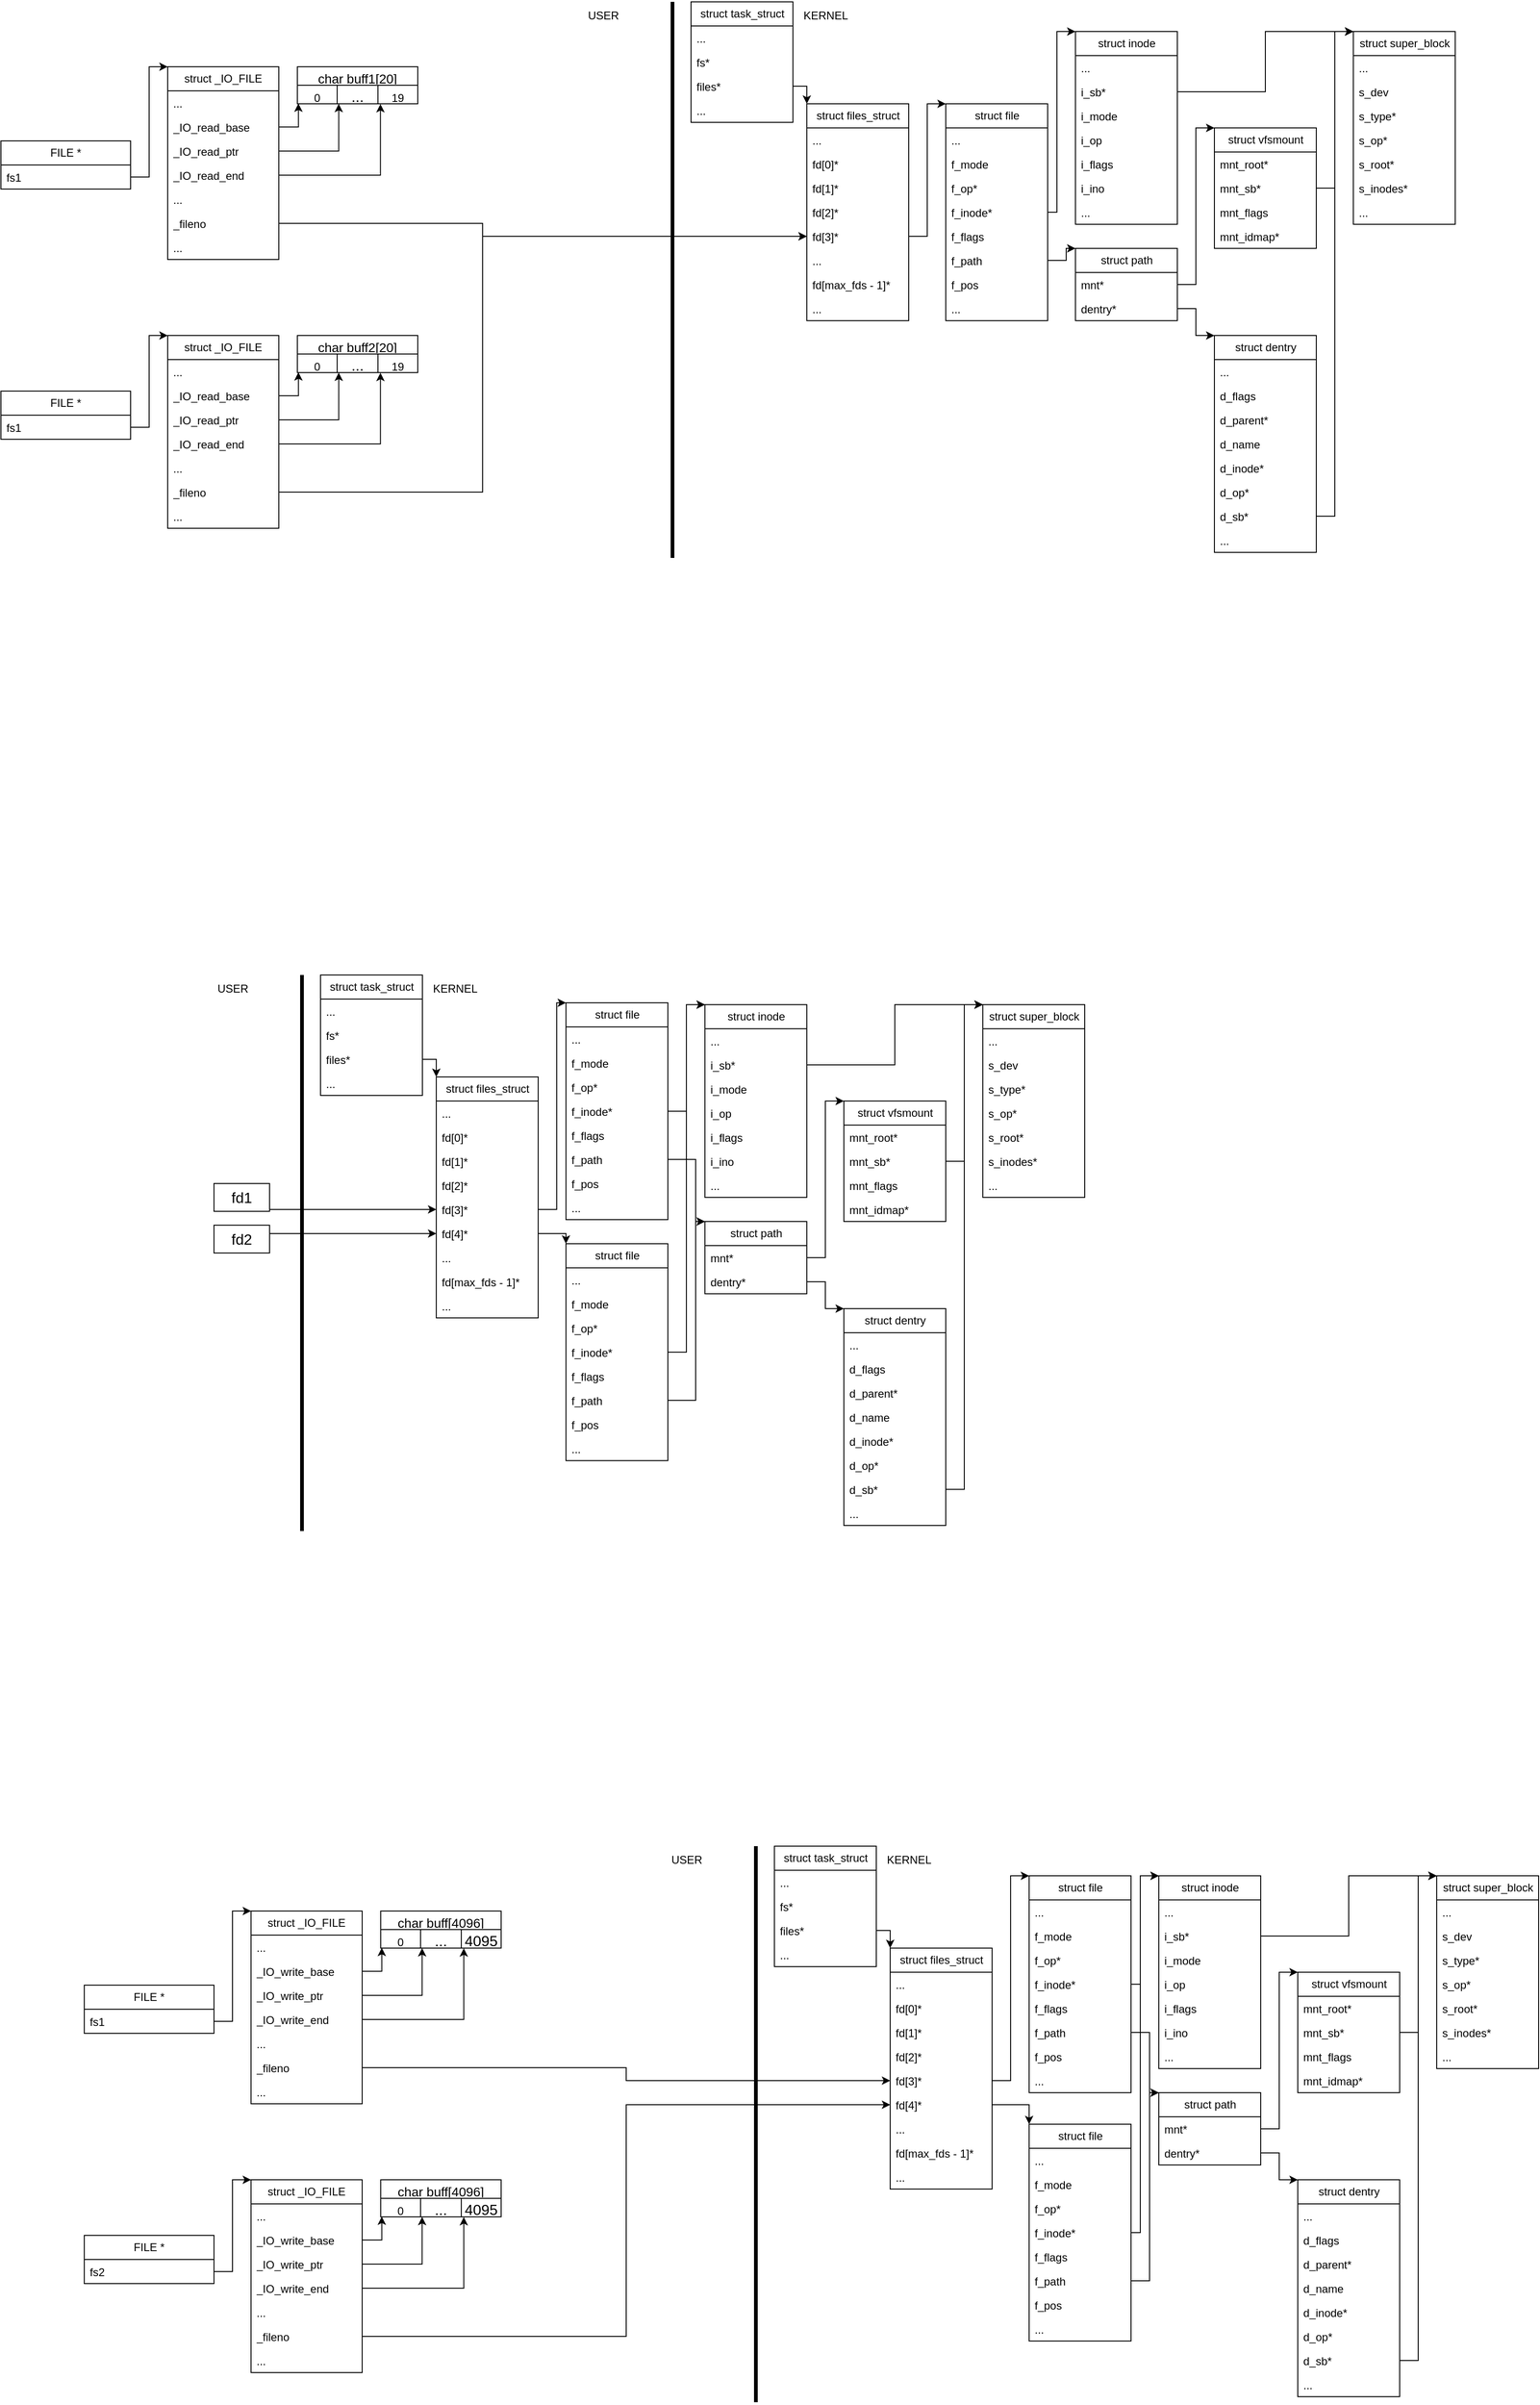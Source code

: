 <mxfile version="27.0.9">
  <diagram name="Page-1" id="qx3nxz57w6mvbfdvkRwA">
    <mxGraphModel dx="1673" dy="1084" grid="1" gridSize="10" guides="1" tooltips="1" connect="1" arrows="1" fold="1" page="1" pageScale="1" pageWidth="850" pageHeight="1100" math="0" shadow="0">
      <root>
        <mxCell id="0" />
        <mxCell id="1" parent="0" />
        <mxCell id="JLBgLUZ-DZ0j56xxOeLp-1" value="struct _IO_FILE" style="swimlane;fontStyle=0;childLayout=stackLayout;horizontal=1;startSize=26;fillColor=none;horizontalStack=0;resizeParent=1;resizeParentMax=0;resizeLast=0;collapsible=1;marginBottom=0;whiteSpace=wrap;html=1;" vertex="1" parent="1">
          <mxGeometry x="180" y="110" width="120" height="208" as="geometry" />
        </mxCell>
        <mxCell id="JLBgLUZ-DZ0j56xxOeLp-2" value="..." style="text;strokeColor=none;fillColor=none;align=left;verticalAlign=top;spacingLeft=4;spacingRight=4;overflow=hidden;rotatable=0;points=[[0,0.5],[1,0.5]];portConstraint=eastwest;whiteSpace=wrap;html=1;" vertex="1" parent="JLBgLUZ-DZ0j56xxOeLp-1">
          <mxGeometry y="26" width="120" height="26" as="geometry" />
        </mxCell>
        <mxCell id="JLBgLUZ-DZ0j56xxOeLp-3" value="_IO_read_base" style="text;strokeColor=none;fillColor=none;align=left;verticalAlign=top;spacingLeft=4;spacingRight=4;overflow=hidden;rotatable=0;points=[[0,0.5],[1,0.5]];portConstraint=eastwest;whiteSpace=wrap;html=1;" vertex="1" parent="JLBgLUZ-DZ0j56xxOeLp-1">
          <mxGeometry y="52" width="120" height="26" as="geometry" />
        </mxCell>
        <mxCell id="JLBgLUZ-DZ0j56xxOeLp-4" value="_IO_read_ptr" style="text;strokeColor=none;fillColor=none;align=left;verticalAlign=top;spacingLeft=4;spacingRight=4;overflow=hidden;rotatable=0;points=[[0,0.5],[1,0.5]];portConstraint=eastwest;whiteSpace=wrap;html=1;" vertex="1" parent="JLBgLUZ-DZ0j56xxOeLp-1">
          <mxGeometry y="78" width="120" height="26" as="geometry" />
        </mxCell>
        <mxCell id="JLBgLUZ-DZ0j56xxOeLp-7" value="_IO_read_end" style="text;strokeColor=none;fillColor=none;align=left;verticalAlign=top;spacingLeft=4;spacingRight=4;overflow=hidden;rotatable=0;points=[[0,0.5],[1,0.5]];portConstraint=eastwest;whiteSpace=wrap;html=1;" vertex="1" parent="JLBgLUZ-DZ0j56xxOeLp-1">
          <mxGeometry y="104" width="120" height="26" as="geometry" />
        </mxCell>
        <mxCell id="JLBgLUZ-DZ0j56xxOeLp-6" value="..." style="text;strokeColor=none;fillColor=none;align=left;verticalAlign=top;spacingLeft=4;spacingRight=4;overflow=hidden;rotatable=0;points=[[0,0.5],[1,0.5]];portConstraint=eastwest;whiteSpace=wrap;html=1;" vertex="1" parent="JLBgLUZ-DZ0j56xxOeLp-1">
          <mxGeometry y="130" width="120" height="26" as="geometry" />
        </mxCell>
        <mxCell id="JLBgLUZ-DZ0j56xxOeLp-15" value="_fileno" style="text;strokeColor=none;fillColor=none;align=left;verticalAlign=top;spacingLeft=4;spacingRight=4;overflow=hidden;rotatable=0;points=[[0,0.5],[1,0.5]];portConstraint=eastwest;whiteSpace=wrap;html=1;" vertex="1" parent="JLBgLUZ-DZ0j56xxOeLp-1">
          <mxGeometry y="156" width="120" height="26" as="geometry" />
        </mxCell>
        <mxCell id="JLBgLUZ-DZ0j56xxOeLp-14" value="..." style="text;strokeColor=none;fillColor=none;align=left;verticalAlign=top;spacingLeft=4;spacingRight=4;overflow=hidden;rotatable=0;points=[[0,0.5],[1,0.5]];portConstraint=eastwest;whiteSpace=wrap;html=1;" vertex="1" parent="JLBgLUZ-DZ0j56xxOeLp-1">
          <mxGeometry y="182" width="120" height="26" as="geometry" />
        </mxCell>
        <mxCell id="JLBgLUZ-DZ0j56xxOeLp-16" style="edgeStyle=orthogonalEdgeStyle;rounded=0;orthogonalLoop=1;jettySize=auto;html=1;exitX=1;exitY=0.75;exitDx=0;exitDy=0;entryX=0;entryY=0;entryDx=0;entryDy=0;" edge="1" parent="1" source="JLBgLUZ-DZ0j56xxOeLp-8" target="JLBgLUZ-DZ0j56xxOeLp-1">
          <mxGeometry relative="1" as="geometry">
            <Array as="points">
              <mxPoint x="160" y="229" />
              <mxPoint x="160" y="110" />
            </Array>
          </mxGeometry>
        </mxCell>
        <mxCell id="JLBgLUZ-DZ0j56xxOeLp-8" value="FILE *" style="swimlane;fontStyle=0;childLayout=stackLayout;horizontal=1;startSize=26;fillColor=none;horizontalStack=0;resizeParent=1;resizeParentMax=0;resizeLast=0;collapsible=1;marginBottom=0;whiteSpace=wrap;html=1;" vertex="1" parent="1">
          <mxGeometry y="190" width="140" height="52" as="geometry" />
        </mxCell>
        <mxCell id="JLBgLUZ-DZ0j56xxOeLp-9" value="fs1" style="text;strokeColor=none;fillColor=none;align=left;verticalAlign=top;spacingLeft=4;spacingRight=4;overflow=hidden;rotatable=0;points=[[0,0.5],[1,0.5]];portConstraint=eastwest;whiteSpace=wrap;html=1;" vertex="1" parent="JLBgLUZ-DZ0j56xxOeLp-8">
          <mxGeometry y="26" width="140" height="26" as="geometry" />
        </mxCell>
        <mxCell id="JLBgLUZ-DZ0j56xxOeLp-17" value="" style="shape=table;startSize=0;container=1;collapsible=0;childLayout=tableLayout;fontSize=16;" vertex="1" parent="1">
          <mxGeometry x="320" y="110" width="130" height="40" as="geometry" />
        </mxCell>
        <mxCell id="JLBgLUZ-DZ0j56xxOeLp-31" style="shape=tableRow;horizontal=0;startSize=0;swimlaneHead=0;swimlaneBody=0;strokeColor=inherit;top=0;left=0;bottom=0;right=0;collapsible=0;dropTarget=0;fillColor=none;points=[[0,0.5],[1,0.5]];portConstraint=eastwest;fontSize=16;" vertex="1" parent="JLBgLUZ-DZ0j56xxOeLp-17">
          <mxGeometry width="130" height="20" as="geometry" />
        </mxCell>
        <mxCell id="JLBgLUZ-DZ0j56xxOeLp-32" value="&lt;font style=&quot;font-size: 14px;&quot;&gt;char buff1[20]&lt;/font&gt;" style="shape=partialRectangle;html=1;whiteSpace=wrap;connectable=0;strokeColor=inherit;overflow=hidden;fillColor=none;top=0;left=0;bottom=0;right=0;pointerEvents=1;fontSize=16;rowspan=1;colspan=3;" vertex="1" parent="JLBgLUZ-DZ0j56xxOeLp-31">
          <mxGeometry width="130" height="20" as="geometry">
            <mxRectangle width="43" height="20" as="alternateBounds" />
          </mxGeometry>
        </mxCell>
        <mxCell id="JLBgLUZ-DZ0j56xxOeLp-33" style="shape=partialRectangle;html=1;whiteSpace=wrap;connectable=0;strokeColor=inherit;overflow=hidden;fillColor=none;top=0;left=0;bottom=0;right=0;pointerEvents=1;fontSize=16;" vertex="1" visible="0" parent="JLBgLUZ-DZ0j56xxOeLp-31">
          <mxGeometry x="43" width="44" height="20" as="geometry">
            <mxRectangle width="44" height="20" as="alternateBounds" />
          </mxGeometry>
        </mxCell>
        <mxCell id="JLBgLUZ-DZ0j56xxOeLp-34" style="shape=partialRectangle;html=1;whiteSpace=wrap;connectable=0;strokeColor=inherit;overflow=hidden;fillColor=none;top=0;left=0;bottom=0;right=0;pointerEvents=1;fontSize=16;" vertex="1" visible="0" parent="JLBgLUZ-DZ0j56xxOeLp-31">
          <mxGeometry x="87" width="43" height="20" as="geometry">
            <mxRectangle width="43" height="20" as="alternateBounds" />
          </mxGeometry>
        </mxCell>
        <mxCell id="JLBgLUZ-DZ0j56xxOeLp-22" value="" style="shape=tableRow;horizontal=0;startSize=0;swimlaneHead=0;swimlaneBody=0;strokeColor=inherit;top=0;left=0;bottom=0;right=0;collapsible=0;dropTarget=0;fillColor=none;points=[[0,0.5],[1,0.5]];portConstraint=eastwest;fontSize=16;" vertex="1" parent="JLBgLUZ-DZ0j56xxOeLp-17">
          <mxGeometry y="20" width="130" height="20" as="geometry" />
        </mxCell>
        <mxCell id="JLBgLUZ-DZ0j56xxOeLp-23" value="&lt;font style=&quot;font-size: 12px;&quot;&gt;0&lt;/font&gt;" style="shape=partialRectangle;html=1;whiteSpace=wrap;connectable=0;strokeColor=inherit;overflow=hidden;fillColor=none;top=0;left=0;bottom=0;right=0;pointerEvents=1;fontSize=16;" vertex="1" parent="JLBgLUZ-DZ0j56xxOeLp-22">
          <mxGeometry width="43" height="20" as="geometry">
            <mxRectangle width="43" height="20" as="alternateBounds" />
          </mxGeometry>
        </mxCell>
        <mxCell id="JLBgLUZ-DZ0j56xxOeLp-24" value="..." style="shape=partialRectangle;html=1;whiteSpace=wrap;connectable=0;strokeColor=inherit;overflow=hidden;fillColor=none;top=0;left=0;bottom=0;right=0;pointerEvents=1;fontSize=16;" vertex="1" parent="JLBgLUZ-DZ0j56xxOeLp-22">
          <mxGeometry x="43" width="44" height="20" as="geometry">
            <mxRectangle width="44" height="20" as="alternateBounds" />
          </mxGeometry>
        </mxCell>
        <mxCell id="JLBgLUZ-DZ0j56xxOeLp-30" value="&lt;font style=&quot;font-size: 12px;&quot;&gt;19&lt;/font&gt;" style="shape=partialRectangle;html=1;whiteSpace=wrap;connectable=0;strokeColor=inherit;overflow=hidden;fillColor=none;top=0;left=0;bottom=0;right=0;pointerEvents=1;fontSize=16;" vertex="1" parent="JLBgLUZ-DZ0j56xxOeLp-22">
          <mxGeometry x="87" width="43" height="20" as="geometry">
            <mxRectangle width="43" height="20" as="alternateBounds" />
          </mxGeometry>
        </mxCell>
        <mxCell id="JLBgLUZ-DZ0j56xxOeLp-35" style="edgeStyle=orthogonalEdgeStyle;rounded=0;orthogonalLoop=1;jettySize=auto;html=1;exitX=1;exitY=0.5;exitDx=0;exitDy=0;entryX=0.009;entryY=0.984;entryDx=0;entryDy=0;entryPerimeter=0;" edge="1" parent="1" source="JLBgLUZ-DZ0j56xxOeLp-3" target="JLBgLUZ-DZ0j56xxOeLp-22">
          <mxGeometry relative="1" as="geometry" />
        </mxCell>
        <mxCell id="JLBgLUZ-DZ0j56xxOeLp-36" style="edgeStyle=orthogonalEdgeStyle;rounded=0;orthogonalLoop=1;jettySize=auto;html=1;exitX=1;exitY=0.5;exitDx=0;exitDy=0;entryX=0.344;entryY=1.003;entryDx=0;entryDy=0;entryPerimeter=0;" edge="1" parent="1" source="JLBgLUZ-DZ0j56xxOeLp-4" target="JLBgLUZ-DZ0j56xxOeLp-22">
          <mxGeometry relative="1" as="geometry" />
        </mxCell>
        <mxCell id="JLBgLUZ-DZ0j56xxOeLp-37" style="edgeStyle=orthogonalEdgeStyle;rounded=0;orthogonalLoop=1;jettySize=auto;html=1;exitX=1;exitY=0.5;exitDx=0;exitDy=0;entryX=0.69;entryY=1.012;entryDx=0;entryDy=0;entryPerimeter=0;" edge="1" parent="1" source="JLBgLUZ-DZ0j56xxOeLp-7" target="JLBgLUZ-DZ0j56xxOeLp-22">
          <mxGeometry relative="1" as="geometry" />
        </mxCell>
        <mxCell id="JLBgLUZ-DZ0j56xxOeLp-51" style="edgeStyle=orthogonalEdgeStyle;rounded=0;orthogonalLoop=1;jettySize=auto;html=1;exitX=1;exitY=0.5;exitDx=0;exitDy=0;entryX=0;entryY=0.5;entryDx=0;entryDy=0;" edge="1" parent="1" source="JLBgLUZ-DZ0j56xxOeLp-15" target="JLBgLUZ-DZ0j56xxOeLp-114">
          <mxGeometry relative="1" as="geometry">
            <mxPoint x="580" y="340" as="targetPoint" />
            <Array as="points">
              <mxPoint x="520" y="279" />
              <mxPoint x="520" y="293" />
            </Array>
          </mxGeometry>
        </mxCell>
        <mxCell id="JLBgLUZ-DZ0j56xxOeLp-76" value="struct _IO_FILE" style="swimlane;fontStyle=0;childLayout=stackLayout;horizontal=1;startSize=26;fillColor=none;horizontalStack=0;resizeParent=1;resizeParentMax=0;resizeLast=0;collapsible=1;marginBottom=0;whiteSpace=wrap;html=1;" vertex="1" parent="1">
          <mxGeometry x="180" y="400" width="120" height="208" as="geometry" />
        </mxCell>
        <mxCell id="JLBgLUZ-DZ0j56xxOeLp-77" value="..." style="text;strokeColor=none;fillColor=none;align=left;verticalAlign=top;spacingLeft=4;spacingRight=4;overflow=hidden;rotatable=0;points=[[0,0.5],[1,0.5]];portConstraint=eastwest;whiteSpace=wrap;html=1;" vertex="1" parent="JLBgLUZ-DZ0j56xxOeLp-76">
          <mxGeometry y="26" width="120" height="26" as="geometry" />
        </mxCell>
        <mxCell id="JLBgLUZ-DZ0j56xxOeLp-78" value="_IO_read_base" style="text;strokeColor=none;fillColor=none;align=left;verticalAlign=top;spacingLeft=4;spacingRight=4;overflow=hidden;rotatable=0;points=[[0,0.5],[1,0.5]];portConstraint=eastwest;whiteSpace=wrap;html=1;" vertex="1" parent="JLBgLUZ-DZ0j56xxOeLp-76">
          <mxGeometry y="52" width="120" height="26" as="geometry" />
        </mxCell>
        <mxCell id="JLBgLUZ-DZ0j56xxOeLp-79" value="_IO_read_ptr" style="text;strokeColor=none;fillColor=none;align=left;verticalAlign=top;spacingLeft=4;spacingRight=4;overflow=hidden;rotatable=0;points=[[0,0.5],[1,0.5]];portConstraint=eastwest;whiteSpace=wrap;html=1;" vertex="1" parent="JLBgLUZ-DZ0j56xxOeLp-76">
          <mxGeometry y="78" width="120" height="26" as="geometry" />
        </mxCell>
        <mxCell id="JLBgLUZ-DZ0j56xxOeLp-80" value="_IO_read_end" style="text;strokeColor=none;fillColor=none;align=left;verticalAlign=top;spacingLeft=4;spacingRight=4;overflow=hidden;rotatable=0;points=[[0,0.5],[1,0.5]];portConstraint=eastwest;whiteSpace=wrap;html=1;" vertex="1" parent="JLBgLUZ-DZ0j56xxOeLp-76">
          <mxGeometry y="104" width="120" height="26" as="geometry" />
        </mxCell>
        <mxCell id="JLBgLUZ-DZ0j56xxOeLp-81" value="..." style="text;strokeColor=none;fillColor=none;align=left;verticalAlign=top;spacingLeft=4;spacingRight=4;overflow=hidden;rotatable=0;points=[[0,0.5],[1,0.5]];portConstraint=eastwest;whiteSpace=wrap;html=1;" vertex="1" parent="JLBgLUZ-DZ0j56xxOeLp-76">
          <mxGeometry y="130" width="120" height="26" as="geometry" />
        </mxCell>
        <mxCell id="JLBgLUZ-DZ0j56xxOeLp-82" value="_fileno" style="text;strokeColor=none;fillColor=none;align=left;verticalAlign=top;spacingLeft=4;spacingRight=4;overflow=hidden;rotatable=0;points=[[0,0.5],[1,0.5]];portConstraint=eastwest;whiteSpace=wrap;html=1;" vertex="1" parent="JLBgLUZ-DZ0j56xxOeLp-76">
          <mxGeometry y="156" width="120" height="26" as="geometry" />
        </mxCell>
        <mxCell id="JLBgLUZ-DZ0j56xxOeLp-83" value="..." style="text;strokeColor=none;fillColor=none;align=left;verticalAlign=top;spacingLeft=4;spacingRight=4;overflow=hidden;rotatable=0;points=[[0,0.5],[1,0.5]];portConstraint=eastwest;whiteSpace=wrap;html=1;" vertex="1" parent="JLBgLUZ-DZ0j56xxOeLp-76">
          <mxGeometry y="182" width="120" height="26" as="geometry" />
        </mxCell>
        <mxCell id="JLBgLUZ-DZ0j56xxOeLp-84" style="edgeStyle=orthogonalEdgeStyle;rounded=0;orthogonalLoop=1;jettySize=auto;html=1;exitX=1;exitY=0.75;exitDx=0;exitDy=0;entryX=0;entryY=0;entryDx=0;entryDy=0;" edge="1" parent="1" source="JLBgLUZ-DZ0j56xxOeLp-85" target="JLBgLUZ-DZ0j56xxOeLp-76">
          <mxGeometry relative="1" as="geometry">
            <Array as="points">
              <mxPoint x="160" y="499" />
              <mxPoint x="160" y="400" />
            </Array>
          </mxGeometry>
        </mxCell>
        <mxCell id="JLBgLUZ-DZ0j56xxOeLp-85" value="FILE *" style="swimlane;fontStyle=0;childLayout=stackLayout;horizontal=1;startSize=26;fillColor=none;horizontalStack=0;resizeParent=1;resizeParentMax=0;resizeLast=0;collapsible=1;marginBottom=0;whiteSpace=wrap;html=1;" vertex="1" parent="1">
          <mxGeometry y="460" width="140" height="52" as="geometry" />
        </mxCell>
        <mxCell id="JLBgLUZ-DZ0j56xxOeLp-86" value="fs1" style="text;strokeColor=none;fillColor=none;align=left;verticalAlign=top;spacingLeft=4;spacingRight=4;overflow=hidden;rotatable=0;points=[[0,0.5],[1,0.5]];portConstraint=eastwest;whiteSpace=wrap;html=1;" vertex="1" parent="JLBgLUZ-DZ0j56xxOeLp-85">
          <mxGeometry y="26" width="140" height="26" as="geometry" />
        </mxCell>
        <mxCell id="JLBgLUZ-DZ0j56xxOeLp-87" value="" style="shape=table;startSize=0;container=1;collapsible=0;childLayout=tableLayout;fontSize=16;" vertex="1" parent="1">
          <mxGeometry x="320" y="400" width="130" height="40" as="geometry" />
        </mxCell>
        <mxCell id="JLBgLUZ-DZ0j56xxOeLp-88" style="shape=tableRow;horizontal=0;startSize=0;swimlaneHead=0;swimlaneBody=0;strokeColor=inherit;top=0;left=0;bottom=0;right=0;collapsible=0;dropTarget=0;fillColor=none;points=[[0,0.5],[1,0.5]];portConstraint=eastwest;fontSize=16;" vertex="1" parent="JLBgLUZ-DZ0j56xxOeLp-87">
          <mxGeometry width="130" height="20" as="geometry" />
        </mxCell>
        <mxCell id="JLBgLUZ-DZ0j56xxOeLp-89" value="&lt;font style=&quot;font-size: 14px;&quot;&gt;char buff2[20]&lt;/font&gt;" style="shape=partialRectangle;html=1;whiteSpace=wrap;connectable=0;strokeColor=inherit;overflow=hidden;fillColor=none;top=0;left=0;bottom=0;right=0;pointerEvents=1;fontSize=16;rowspan=1;colspan=3;" vertex="1" parent="JLBgLUZ-DZ0j56xxOeLp-88">
          <mxGeometry width="130" height="20" as="geometry">
            <mxRectangle width="43" height="20" as="alternateBounds" />
          </mxGeometry>
        </mxCell>
        <mxCell id="JLBgLUZ-DZ0j56xxOeLp-90" style="shape=partialRectangle;html=1;whiteSpace=wrap;connectable=0;strokeColor=inherit;overflow=hidden;fillColor=none;top=0;left=0;bottom=0;right=0;pointerEvents=1;fontSize=16;" vertex="1" visible="0" parent="JLBgLUZ-DZ0j56xxOeLp-88">
          <mxGeometry x="43" width="44" height="20" as="geometry">
            <mxRectangle width="44" height="20" as="alternateBounds" />
          </mxGeometry>
        </mxCell>
        <mxCell id="JLBgLUZ-DZ0j56xxOeLp-91" style="shape=partialRectangle;html=1;whiteSpace=wrap;connectable=0;strokeColor=inherit;overflow=hidden;fillColor=none;top=0;left=0;bottom=0;right=0;pointerEvents=1;fontSize=16;" vertex="1" visible="0" parent="JLBgLUZ-DZ0j56xxOeLp-88">
          <mxGeometry x="87" width="43" height="20" as="geometry">
            <mxRectangle width="43" height="20" as="alternateBounds" />
          </mxGeometry>
        </mxCell>
        <mxCell id="JLBgLUZ-DZ0j56xxOeLp-92" value="" style="shape=tableRow;horizontal=0;startSize=0;swimlaneHead=0;swimlaneBody=0;strokeColor=inherit;top=0;left=0;bottom=0;right=0;collapsible=0;dropTarget=0;fillColor=none;points=[[0,0.5],[1,0.5]];portConstraint=eastwest;fontSize=16;" vertex="1" parent="JLBgLUZ-DZ0j56xxOeLp-87">
          <mxGeometry y="20" width="130" height="20" as="geometry" />
        </mxCell>
        <mxCell id="JLBgLUZ-DZ0j56xxOeLp-93" value="&lt;font style=&quot;font-size: 12px;&quot;&gt;0&lt;/font&gt;" style="shape=partialRectangle;html=1;whiteSpace=wrap;connectable=0;strokeColor=inherit;overflow=hidden;fillColor=none;top=0;left=0;bottom=0;right=0;pointerEvents=1;fontSize=16;" vertex="1" parent="JLBgLUZ-DZ0j56xxOeLp-92">
          <mxGeometry width="43" height="20" as="geometry">
            <mxRectangle width="43" height="20" as="alternateBounds" />
          </mxGeometry>
        </mxCell>
        <mxCell id="JLBgLUZ-DZ0j56xxOeLp-94" value="..." style="shape=partialRectangle;html=1;whiteSpace=wrap;connectable=0;strokeColor=inherit;overflow=hidden;fillColor=none;top=0;left=0;bottom=0;right=0;pointerEvents=1;fontSize=16;" vertex="1" parent="JLBgLUZ-DZ0j56xxOeLp-92">
          <mxGeometry x="43" width="44" height="20" as="geometry">
            <mxRectangle width="44" height="20" as="alternateBounds" />
          </mxGeometry>
        </mxCell>
        <mxCell id="JLBgLUZ-DZ0j56xxOeLp-95" value="&lt;font style=&quot;font-size: 12px;&quot;&gt;19&lt;/font&gt;" style="shape=partialRectangle;html=1;whiteSpace=wrap;connectable=0;strokeColor=inherit;overflow=hidden;fillColor=none;top=0;left=0;bottom=0;right=0;pointerEvents=1;fontSize=16;" vertex="1" parent="JLBgLUZ-DZ0j56xxOeLp-92">
          <mxGeometry x="87" width="43" height="20" as="geometry">
            <mxRectangle width="43" height="20" as="alternateBounds" />
          </mxGeometry>
        </mxCell>
        <mxCell id="JLBgLUZ-DZ0j56xxOeLp-96" style="edgeStyle=orthogonalEdgeStyle;rounded=0;orthogonalLoop=1;jettySize=auto;html=1;exitX=1;exitY=0.5;exitDx=0;exitDy=0;entryX=0.009;entryY=0.984;entryDx=0;entryDy=0;entryPerimeter=0;" edge="1" parent="1" source="JLBgLUZ-DZ0j56xxOeLp-78" target="JLBgLUZ-DZ0j56xxOeLp-92">
          <mxGeometry relative="1" as="geometry" />
        </mxCell>
        <mxCell id="JLBgLUZ-DZ0j56xxOeLp-97" style="edgeStyle=orthogonalEdgeStyle;rounded=0;orthogonalLoop=1;jettySize=auto;html=1;exitX=1;exitY=0.5;exitDx=0;exitDy=0;entryX=0.344;entryY=1.003;entryDx=0;entryDy=0;entryPerimeter=0;" edge="1" parent="1" source="JLBgLUZ-DZ0j56xxOeLp-79" target="JLBgLUZ-DZ0j56xxOeLp-92">
          <mxGeometry relative="1" as="geometry" />
        </mxCell>
        <mxCell id="JLBgLUZ-DZ0j56xxOeLp-98" style="edgeStyle=orthogonalEdgeStyle;rounded=0;orthogonalLoop=1;jettySize=auto;html=1;exitX=1;exitY=0.5;exitDx=0;exitDy=0;entryX=0.69;entryY=1.012;entryDx=0;entryDy=0;entryPerimeter=0;" edge="1" parent="1" source="JLBgLUZ-DZ0j56xxOeLp-80" target="JLBgLUZ-DZ0j56xxOeLp-92">
          <mxGeometry relative="1" as="geometry" />
        </mxCell>
        <mxCell id="JLBgLUZ-DZ0j56xxOeLp-100" style="edgeStyle=orthogonalEdgeStyle;rounded=0;orthogonalLoop=1;jettySize=auto;html=1;exitX=1;exitY=0.5;exitDx=0;exitDy=0;entryX=0;entryY=0.5;entryDx=0;entryDy=0;" edge="1" parent="1" source="JLBgLUZ-DZ0j56xxOeLp-82" target="JLBgLUZ-DZ0j56xxOeLp-114">
          <mxGeometry relative="1" as="geometry">
            <mxPoint x="580" y="340" as="targetPoint" />
            <Array as="points">
              <mxPoint x="520" y="569" />
              <mxPoint x="520" y="293" />
            </Array>
          </mxGeometry>
        </mxCell>
        <mxCell id="JLBgLUZ-DZ0j56xxOeLp-101" value="" style="line;strokeWidth=4;direction=south;html=1;perimeter=backbonePerimeter;points=[];outlineConnect=0;" vertex="1" parent="1">
          <mxGeometry x="720" y="40" width="10" height="600" as="geometry" />
        </mxCell>
        <mxCell id="JLBgLUZ-DZ0j56xxOeLp-102" value="&lt;div&gt;USER&lt;/div&gt;" style="text;html=1;align=center;verticalAlign=middle;resizable=0;points=[];autosize=1;strokeColor=none;fillColor=none;" vertex="1" parent="1">
          <mxGeometry x="620" y="40" width="60" height="30" as="geometry" />
        </mxCell>
        <mxCell id="JLBgLUZ-DZ0j56xxOeLp-103" value="KERNEL" style="text;html=1;align=center;verticalAlign=middle;resizable=0;points=[];autosize=1;strokeColor=none;fillColor=none;" vertex="1" parent="1">
          <mxGeometry x="855" y="40" width="70" height="30" as="geometry" />
        </mxCell>
        <mxCell id="JLBgLUZ-DZ0j56xxOeLp-104" value="struct task_struct" style="swimlane;fontStyle=0;childLayout=stackLayout;horizontal=1;startSize=26;fillColor=none;horizontalStack=0;resizeParent=1;resizeParentMax=0;resizeLast=0;collapsible=1;marginBottom=0;html=1;" vertex="1" parent="1">
          <mxGeometry x="745" y="40" width="110" height="130" as="geometry" />
        </mxCell>
        <mxCell id="JLBgLUZ-DZ0j56xxOeLp-105" value="..." style="text;strokeColor=none;fillColor=none;align=left;verticalAlign=top;spacingLeft=4;spacingRight=4;overflow=hidden;rotatable=0;points=[[0,0.5],[1,0.5]];portConstraint=eastwest;whiteSpace=wrap;html=1;" vertex="1" parent="JLBgLUZ-DZ0j56xxOeLp-104">
          <mxGeometry y="26" width="110" height="26" as="geometry" />
        </mxCell>
        <mxCell id="JLBgLUZ-DZ0j56xxOeLp-106" value="fs*" style="text;strokeColor=none;fillColor=none;align=left;verticalAlign=top;spacingLeft=4;spacingRight=4;overflow=hidden;rotatable=0;points=[[0,0.5],[1,0.5]];portConstraint=eastwest;whiteSpace=wrap;html=1;" vertex="1" parent="JLBgLUZ-DZ0j56xxOeLp-104">
          <mxGeometry y="52" width="110" height="26" as="geometry" />
        </mxCell>
        <mxCell id="JLBgLUZ-DZ0j56xxOeLp-107" value="files*" style="text;strokeColor=none;fillColor=none;align=left;verticalAlign=top;spacingLeft=4;spacingRight=4;overflow=hidden;rotatable=0;points=[[0,0.5],[1,0.5]];portConstraint=eastwest;whiteSpace=wrap;html=1;" vertex="1" parent="JLBgLUZ-DZ0j56xxOeLp-104">
          <mxGeometry y="78" width="110" height="26" as="geometry" />
        </mxCell>
        <mxCell id="JLBgLUZ-DZ0j56xxOeLp-108" value="..." style="text;strokeColor=none;fillColor=none;align=left;verticalAlign=top;spacingLeft=4;spacingRight=4;overflow=hidden;rotatable=0;points=[[0,0.5],[1,0.5]];portConstraint=eastwest;whiteSpace=wrap;html=1;" vertex="1" parent="JLBgLUZ-DZ0j56xxOeLp-104">
          <mxGeometry y="104" width="110" height="26" as="geometry" />
        </mxCell>
        <mxCell id="JLBgLUZ-DZ0j56xxOeLp-109" value="struct files_struct" style="swimlane;fontStyle=0;childLayout=stackLayout;horizontal=1;startSize=26;fillColor=none;horizontalStack=0;resizeParent=1;resizeParentMax=0;resizeLast=0;collapsible=1;marginBottom=0;html=1;" vertex="1" parent="1">
          <mxGeometry x="870" y="150" width="110" height="234" as="geometry" />
        </mxCell>
        <mxCell id="JLBgLUZ-DZ0j56xxOeLp-110" value="..." style="text;strokeColor=none;fillColor=none;align=left;verticalAlign=top;spacingLeft=4;spacingRight=4;overflow=hidden;rotatable=0;points=[[0,0.5],[1,0.5]];portConstraint=eastwest;whiteSpace=wrap;html=1;" vertex="1" parent="JLBgLUZ-DZ0j56xxOeLp-109">
          <mxGeometry y="26" width="110" height="26" as="geometry" />
        </mxCell>
        <mxCell id="JLBgLUZ-DZ0j56xxOeLp-111" value="fd[0]*" style="text;strokeColor=none;fillColor=none;align=left;verticalAlign=top;spacingLeft=4;spacingRight=4;overflow=hidden;rotatable=0;points=[[0,0.5],[1,0.5]];portConstraint=eastwest;whiteSpace=wrap;html=1;" vertex="1" parent="JLBgLUZ-DZ0j56xxOeLp-109">
          <mxGeometry y="52" width="110" height="26" as="geometry" />
        </mxCell>
        <mxCell id="JLBgLUZ-DZ0j56xxOeLp-112" value="fd[1]*" style="text;strokeColor=none;fillColor=none;align=left;verticalAlign=top;spacingLeft=4;spacingRight=4;overflow=hidden;rotatable=0;points=[[0,0.5],[1,0.5]];portConstraint=eastwest;whiteSpace=wrap;html=1;" vertex="1" parent="JLBgLUZ-DZ0j56xxOeLp-109">
          <mxGeometry y="78" width="110" height="26" as="geometry" />
        </mxCell>
        <mxCell id="JLBgLUZ-DZ0j56xxOeLp-113" value="fd[2]*" style="text;strokeColor=none;fillColor=none;align=left;verticalAlign=top;spacingLeft=4;spacingRight=4;overflow=hidden;rotatable=0;points=[[0,0.5],[1,0.5]];portConstraint=eastwest;whiteSpace=wrap;html=1;" vertex="1" parent="JLBgLUZ-DZ0j56xxOeLp-109">
          <mxGeometry y="104" width="110" height="26" as="geometry" />
        </mxCell>
        <mxCell id="JLBgLUZ-DZ0j56xxOeLp-114" value="fd[3]*" style="text;strokeColor=none;fillColor=none;align=left;verticalAlign=top;spacingLeft=4;spacingRight=4;overflow=hidden;rotatable=0;points=[[0,0.5],[1,0.5]];portConstraint=eastwest;whiteSpace=wrap;html=1;" vertex="1" parent="JLBgLUZ-DZ0j56xxOeLp-109">
          <mxGeometry y="130" width="110" height="26" as="geometry" />
        </mxCell>
        <mxCell id="JLBgLUZ-DZ0j56xxOeLp-117" value="..." style="text;strokeColor=none;fillColor=none;align=left;verticalAlign=top;spacingLeft=4;spacingRight=4;overflow=hidden;rotatable=0;points=[[0,0.5],[1,0.5]];portConstraint=eastwest;whiteSpace=wrap;html=1;" vertex="1" parent="JLBgLUZ-DZ0j56xxOeLp-109">
          <mxGeometry y="156" width="110" height="26" as="geometry" />
        </mxCell>
        <mxCell id="JLBgLUZ-DZ0j56xxOeLp-116" value="fd[max_fds - 1]*" style="text;strokeColor=none;fillColor=none;align=left;verticalAlign=top;spacingLeft=4;spacingRight=4;overflow=hidden;rotatable=0;points=[[0,0.5],[1,0.5]];portConstraint=eastwest;whiteSpace=wrap;html=1;" vertex="1" parent="JLBgLUZ-DZ0j56xxOeLp-109">
          <mxGeometry y="182" width="110" height="26" as="geometry" />
        </mxCell>
        <mxCell id="JLBgLUZ-DZ0j56xxOeLp-115" value="..." style="text;strokeColor=none;fillColor=none;align=left;verticalAlign=top;spacingLeft=4;spacingRight=4;overflow=hidden;rotatable=0;points=[[0,0.5],[1,0.5]];portConstraint=eastwest;whiteSpace=wrap;html=1;" vertex="1" parent="JLBgLUZ-DZ0j56xxOeLp-109">
          <mxGeometry y="208" width="110" height="26" as="geometry" />
        </mxCell>
        <mxCell id="JLBgLUZ-DZ0j56xxOeLp-119" style="edgeStyle=orthogonalEdgeStyle;rounded=0;orthogonalLoop=1;jettySize=auto;html=1;exitX=1;exitY=0.5;exitDx=0;exitDy=0;entryX=0;entryY=0;entryDx=0;entryDy=0;" edge="1" parent="1" source="JLBgLUZ-DZ0j56xxOeLp-107" target="JLBgLUZ-DZ0j56xxOeLp-109">
          <mxGeometry relative="1" as="geometry">
            <Array as="points">
              <mxPoint x="870" y="131" />
            </Array>
          </mxGeometry>
        </mxCell>
        <mxCell id="JLBgLUZ-DZ0j56xxOeLp-120" value="struct file" style="swimlane;fontStyle=0;childLayout=stackLayout;horizontal=1;startSize=26;fillColor=none;horizontalStack=0;resizeParent=1;resizeParentMax=0;resizeLast=0;collapsible=1;marginBottom=0;html=1;" vertex="1" parent="1">
          <mxGeometry x="1020" y="150" width="110" height="234" as="geometry" />
        </mxCell>
        <mxCell id="JLBgLUZ-DZ0j56xxOeLp-121" value="..." style="text;strokeColor=none;fillColor=none;align=left;verticalAlign=top;spacingLeft=4;spacingRight=4;overflow=hidden;rotatable=0;points=[[0,0.5],[1,0.5]];portConstraint=eastwest;whiteSpace=wrap;html=1;" vertex="1" parent="JLBgLUZ-DZ0j56xxOeLp-120">
          <mxGeometry y="26" width="110" height="26" as="geometry" />
        </mxCell>
        <mxCell id="JLBgLUZ-DZ0j56xxOeLp-122" value="f_mode" style="text;strokeColor=none;fillColor=none;align=left;verticalAlign=top;spacingLeft=4;spacingRight=4;overflow=hidden;rotatable=0;points=[[0,0.5],[1,0.5]];portConstraint=eastwest;whiteSpace=wrap;html=1;" vertex="1" parent="JLBgLUZ-DZ0j56xxOeLp-120">
          <mxGeometry y="52" width="110" height="26" as="geometry" />
        </mxCell>
        <mxCell id="JLBgLUZ-DZ0j56xxOeLp-123" value="f_op*" style="text;strokeColor=none;fillColor=none;align=left;verticalAlign=top;spacingLeft=4;spacingRight=4;overflow=hidden;rotatable=0;points=[[0,0.5],[1,0.5]];portConstraint=eastwest;whiteSpace=wrap;html=1;" vertex="1" parent="JLBgLUZ-DZ0j56xxOeLp-120">
          <mxGeometry y="78" width="110" height="26" as="geometry" />
        </mxCell>
        <mxCell id="JLBgLUZ-DZ0j56xxOeLp-124" value="f_inode*" style="text;strokeColor=none;fillColor=none;align=left;verticalAlign=top;spacingLeft=4;spacingRight=4;overflow=hidden;rotatable=0;points=[[0,0.5],[1,0.5]];portConstraint=eastwest;whiteSpace=wrap;html=1;" vertex="1" parent="JLBgLUZ-DZ0j56xxOeLp-120">
          <mxGeometry y="104" width="110" height="26" as="geometry" />
        </mxCell>
        <mxCell id="JLBgLUZ-DZ0j56xxOeLp-125" value="f_flags" style="text;strokeColor=none;fillColor=none;align=left;verticalAlign=top;spacingLeft=4;spacingRight=4;overflow=hidden;rotatable=0;points=[[0,0.5],[1,0.5]];portConstraint=eastwest;whiteSpace=wrap;html=1;" vertex="1" parent="JLBgLUZ-DZ0j56xxOeLp-120">
          <mxGeometry y="130" width="110" height="26" as="geometry" />
        </mxCell>
        <mxCell id="JLBgLUZ-DZ0j56xxOeLp-126" value="f_path" style="text;strokeColor=none;fillColor=none;align=left;verticalAlign=top;spacingLeft=4;spacingRight=4;overflow=hidden;rotatable=0;points=[[0,0.5],[1,0.5]];portConstraint=eastwest;whiteSpace=wrap;html=1;" vertex="1" parent="JLBgLUZ-DZ0j56xxOeLp-120">
          <mxGeometry y="156" width="110" height="26" as="geometry" />
        </mxCell>
        <mxCell id="JLBgLUZ-DZ0j56xxOeLp-127" value="f_pos" style="text;strokeColor=none;fillColor=none;align=left;verticalAlign=top;spacingLeft=4;spacingRight=4;overflow=hidden;rotatable=0;points=[[0,0.5],[1,0.5]];portConstraint=eastwest;whiteSpace=wrap;html=1;" vertex="1" parent="JLBgLUZ-DZ0j56xxOeLp-120">
          <mxGeometry y="182" width="110" height="26" as="geometry" />
        </mxCell>
        <mxCell id="JLBgLUZ-DZ0j56xxOeLp-128" value="..." style="text;strokeColor=none;fillColor=none;align=left;verticalAlign=top;spacingLeft=4;spacingRight=4;overflow=hidden;rotatable=0;points=[[0,0.5],[1,0.5]];portConstraint=eastwest;whiteSpace=wrap;html=1;" vertex="1" parent="JLBgLUZ-DZ0j56xxOeLp-120">
          <mxGeometry y="208" width="110" height="26" as="geometry" />
        </mxCell>
        <mxCell id="JLBgLUZ-DZ0j56xxOeLp-129" style="edgeStyle=orthogonalEdgeStyle;rounded=0;orthogonalLoop=1;jettySize=auto;html=1;exitX=1;exitY=0.5;exitDx=0;exitDy=0;entryX=0;entryY=0;entryDx=0;entryDy=0;" edge="1" parent="1" source="JLBgLUZ-DZ0j56xxOeLp-114" target="JLBgLUZ-DZ0j56xxOeLp-120">
          <mxGeometry relative="1" as="geometry">
            <Array as="points">
              <mxPoint x="1000" y="293" />
              <mxPoint x="1000" y="150" />
            </Array>
          </mxGeometry>
        </mxCell>
        <mxCell id="JLBgLUZ-DZ0j56xxOeLp-130" value="struct inode" style="swimlane;fontStyle=0;childLayout=stackLayout;horizontal=1;startSize=26;fillColor=none;horizontalStack=0;resizeParent=1;resizeParentMax=0;resizeLast=0;collapsible=1;marginBottom=0;html=1;" vertex="1" parent="1">
          <mxGeometry x="1160" y="72" width="110" height="208" as="geometry" />
        </mxCell>
        <mxCell id="JLBgLUZ-DZ0j56xxOeLp-131" value="..." style="text;strokeColor=none;fillColor=none;align=left;verticalAlign=top;spacingLeft=4;spacingRight=4;overflow=hidden;rotatable=0;points=[[0,0.5],[1,0.5]];portConstraint=eastwest;whiteSpace=wrap;html=1;" vertex="1" parent="JLBgLUZ-DZ0j56xxOeLp-130">
          <mxGeometry y="26" width="110" height="26" as="geometry" />
        </mxCell>
        <mxCell id="JLBgLUZ-DZ0j56xxOeLp-136" value="i_sb*" style="text;strokeColor=none;fillColor=none;align=left;verticalAlign=top;spacingLeft=4;spacingRight=4;overflow=hidden;rotatable=0;points=[[0,0.5],[1,0.5]];portConstraint=eastwest;whiteSpace=wrap;html=1;" vertex="1" parent="JLBgLUZ-DZ0j56xxOeLp-130">
          <mxGeometry y="52" width="110" height="26" as="geometry" />
        </mxCell>
        <mxCell id="JLBgLUZ-DZ0j56xxOeLp-132" value="i_mode" style="text;strokeColor=none;fillColor=none;align=left;verticalAlign=top;spacingLeft=4;spacingRight=4;overflow=hidden;rotatable=0;points=[[0,0.5],[1,0.5]];portConstraint=eastwest;whiteSpace=wrap;html=1;" vertex="1" parent="JLBgLUZ-DZ0j56xxOeLp-130">
          <mxGeometry y="78" width="110" height="26" as="geometry" />
        </mxCell>
        <mxCell id="JLBgLUZ-DZ0j56xxOeLp-133" value="i_op" style="text;strokeColor=none;fillColor=none;align=left;verticalAlign=top;spacingLeft=4;spacingRight=4;overflow=hidden;rotatable=0;points=[[0,0.5],[1,0.5]];portConstraint=eastwest;whiteSpace=wrap;html=1;" vertex="1" parent="JLBgLUZ-DZ0j56xxOeLp-130">
          <mxGeometry y="104" width="110" height="26" as="geometry" />
        </mxCell>
        <mxCell id="JLBgLUZ-DZ0j56xxOeLp-134" value="i_flags" style="text;strokeColor=none;fillColor=none;align=left;verticalAlign=top;spacingLeft=4;spacingRight=4;overflow=hidden;rotatable=0;points=[[0,0.5],[1,0.5]];portConstraint=eastwest;whiteSpace=wrap;html=1;" vertex="1" parent="JLBgLUZ-DZ0j56xxOeLp-130">
          <mxGeometry y="130" width="110" height="26" as="geometry" />
        </mxCell>
        <mxCell id="JLBgLUZ-DZ0j56xxOeLp-135" value="i_ino" style="text;strokeColor=none;fillColor=none;align=left;verticalAlign=top;spacingLeft=4;spacingRight=4;overflow=hidden;rotatable=0;points=[[0,0.5],[1,0.5]];portConstraint=eastwest;whiteSpace=wrap;html=1;" vertex="1" parent="JLBgLUZ-DZ0j56xxOeLp-130">
          <mxGeometry y="156" width="110" height="26" as="geometry" />
        </mxCell>
        <mxCell id="JLBgLUZ-DZ0j56xxOeLp-138" value="..." style="text;strokeColor=none;fillColor=none;align=left;verticalAlign=top;spacingLeft=4;spacingRight=4;overflow=hidden;rotatable=0;points=[[0,0.5],[1,0.5]];portConstraint=eastwest;whiteSpace=wrap;html=1;" vertex="1" parent="JLBgLUZ-DZ0j56xxOeLp-130">
          <mxGeometry y="182" width="110" height="26" as="geometry" />
        </mxCell>
        <mxCell id="JLBgLUZ-DZ0j56xxOeLp-139" value="struct path" style="swimlane;fontStyle=0;childLayout=stackLayout;horizontal=1;startSize=26;fillColor=none;horizontalStack=0;resizeParent=1;resizeParentMax=0;resizeLast=0;collapsible=1;marginBottom=0;html=1;" vertex="1" parent="1">
          <mxGeometry x="1160" y="306" width="110" height="78" as="geometry" />
        </mxCell>
        <mxCell id="JLBgLUZ-DZ0j56xxOeLp-143" value="mnt*" style="text;strokeColor=none;fillColor=none;align=left;verticalAlign=top;spacingLeft=4;spacingRight=4;overflow=hidden;rotatable=0;points=[[0,0.5],[1,0.5]];portConstraint=eastwest;whiteSpace=wrap;html=1;" vertex="1" parent="JLBgLUZ-DZ0j56xxOeLp-139">
          <mxGeometry y="26" width="110" height="26" as="geometry" />
        </mxCell>
        <mxCell id="JLBgLUZ-DZ0j56xxOeLp-144" value="dentry*" style="text;strokeColor=none;fillColor=none;align=left;verticalAlign=top;spacingLeft=4;spacingRight=4;overflow=hidden;rotatable=0;points=[[0,0.5],[1,0.5]];portConstraint=eastwest;whiteSpace=wrap;html=1;" vertex="1" parent="JLBgLUZ-DZ0j56xxOeLp-139">
          <mxGeometry y="52" width="110" height="26" as="geometry" />
        </mxCell>
        <mxCell id="JLBgLUZ-DZ0j56xxOeLp-148" style="edgeStyle=orthogonalEdgeStyle;rounded=0;orthogonalLoop=1;jettySize=auto;html=1;exitX=1;exitY=0.5;exitDx=0;exitDy=0;entryX=0;entryY=0;entryDx=0;entryDy=0;" edge="1" parent="1" source="JLBgLUZ-DZ0j56xxOeLp-126" target="JLBgLUZ-DZ0j56xxOeLp-139">
          <mxGeometry relative="1" as="geometry">
            <Array as="points">
              <mxPoint x="1150" y="319" />
              <mxPoint x="1150" y="306" />
            </Array>
          </mxGeometry>
        </mxCell>
        <mxCell id="JLBgLUZ-DZ0j56xxOeLp-149" style="edgeStyle=orthogonalEdgeStyle;rounded=0;orthogonalLoop=1;jettySize=auto;html=1;exitX=1;exitY=0.5;exitDx=0;exitDy=0;entryX=0;entryY=0;entryDx=0;entryDy=0;" edge="1" parent="1" source="JLBgLUZ-DZ0j56xxOeLp-124" target="JLBgLUZ-DZ0j56xxOeLp-130">
          <mxGeometry relative="1" as="geometry">
            <Array as="points">
              <mxPoint x="1140" y="267" />
              <mxPoint x="1140" y="72" />
            </Array>
          </mxGeometry>
        </mxCell>
        <mxCell id="JLBgLUZ-DZ0j56xxOeLp-150" value="struct dentry" style="swimlane;fontStyle=0;childLayout=stackLayout;horizontal=1;startSize=26;fillColor=none;horizontalStack=0;resizeParent=1;resizeParentMax=0;resizeLast=0;collapsible=1;marginBottom=0;html=1;" vertex="1" parent="1">
          <mxGeometry x="1310" y="400" width="110" height="234" as="geometry" />
        </mxCell>
        <mxCell id="JLBgLUZ-DZ0j56xxOeLp-151" value="..." style="text;strokeColor=none;fillColor=none;align=left;verticalAlign=top;spacingLeft=4;spacingRight=4;overflow=hidden;rotatable=0;points=[[0,0.5],[1,0.5]];portConstraint=eastwest;whiteSpace=wrap;html=1;" vertex="1" parent="JLBgLUZ-DZ0j56xxOeLp-150">
          <mxGeometry y="26" width="110" height="26" as="geometry" />
        </mxCell>
        <mxCell id="JLBgLUZ-DZ0j56xxOeLp-152" value="d_flags" style="text;strokeColor=none;fillColor=none;align=left;verticalAlign=top;spacingLeft=4;spacingRight=4;overflow=hidden;rotatable=0;points=[[0,0.5],[1,0.5]];portConstraint=eastwest;whiteSpace=wrap;html=1;" vertex="1" parent="JLBgLUZ-DZ0j56xxOeLp-150">
          <mxGeometry y="52" width="110" height="26" as="geometry" />
        </mxCell>
        <mxCell id="JLBgLUZ-DZ0j56xxOeLp-153" value="d_parent*" style="text;strokeColor=none;fillColor=none;align=left;verticalAlign=top;spacingLeft=4;spacingRight=4;overflow=hidden;rotatable=0;points=[[0,0.5],[1,0.5]];portConstraint=eastwest;whiteSpace=wrap;html=1;" vertex="1" parent="JLBgLUZ-DZ0j56xxOeLp-150">
          <mxGeometry y="78" width="110" height="26" as="geometry" />
        </mxCell>
        <mxCell id="JLBgLUZ-DZ0j56xxOeLp-154" value="d_name" style="text;strokeColor=none;fillColor=none;align=left;verticalAlign=top;spacingLeft=4;spacingRight=4;overflow=hidden;rotatable=0;points=[[0,0.5],[1,0.5]];portConstraint=eastwest;whiteSpace=wrap;html=1;" vertex="1" parent="JLBgLUZ-DZ0j56xxOeLp-150">
          <mxGeometry y="104" width="110" height="26" as="geometry" />
        </mxCell>
        <mxCell id="JLBgLUZ-DZ0j56xxOeLp-155" value="d_inode*" style="text;strokeColor=none;fillColor=none;align=left;verticalAlign=top;spacingLeft=4;spacingRight=4;overflow=hidden;rotatable=0;points=[[0,0.5],[1,0.5]];portConstraint=eastwest;whiteSpace=wrap;html=1;" vertex="1" parent="JLBgLUZ-DZ0j56xxOeLp-150">
          <mxGeometry y="130" width="110" height="26" as="geometry" />
        </mxCell>
        <mxCell id="JLBgLUZ-DZ0j56xxOeLp-156" value="d_op*" style="text;strokeColor=none;fillColor=none;align=left;verticalAlign=top;spacingLeft=4;spacingRight=4;overflow=hidden;rotatable=0;points=[[0,0.5],[1,0.5]];portConstraint=eastwest;whiteSpace=wrap;html=1;" vertex="1" parent="JLBgLUZ-DZ0j56xxOeLp-150">
          <mxGeometry y="156" width="110" height="26" as="geometry" />
        </mxCell>
        <mxCell id="JLBgLUZ-DZ0j56xxOeLp-166" value="d_sb*" style="text;strokeColor=none;fillColor=none;align=left;verticalAlign=top;spacingLeft=4;spacingRight=4;overflow=hidden;rotatable=0;points=[[0,0.5],[1,0.5]];portConstraint=eastwest;whiteSpace=wrap;html=1;" vertex="1" parent="JLBgLUZ-DZ0j56xxOeLp-150">
          <mxGeometry y="182" width="110" height="26" as="geometry" />
        </mxCell>
        <mxCell id="JLBgLUZ-DZ0j56xxOeLp-157" value="..." style="text;strokeColor=none;fillColor=none;align=left;verticalAlign=top;spacingLeft=4;spacingRight=4;overflow=hidden;rotatable=0;points=[[0,0.5],[1,0.5]];portConstraint=eastwest;whiteSpace=wrap;html=1;" vertex="1" parent="JLBgLUZ-DZ0j56xxOeLp-150">
          <mxGeometry y="208" width="110" height="26" as="geometry" />
        </mxCell>
        <mxCell id="JLBgLUZ-DZ0j56xxOeLp-178" style="edgeStyle=orthogonalEdgeStyle;rounded=0;orthogonalLoop=1;jettySize=auto;html=1;exitX=1;exitY=0.5;exitDx=0;exitDy=0;entryX=0;entryY=0;entryDx=0;entryDy=0;" edge="1" parent="1" source="JLBgLUZ-DZ0j56xxOeLp-158" target="JLBgLUZ-DZ0j56xxOeLp-169">
          <mxGeometry relative="1" as="geometry">
            <mxPoint x="1460" y="70" as="targetPoint" />
            <Array as="points">
              <mxPoint x="1440" y="241" />
              <mxPoint x="1440" y="72" />
            </Array>
          </mxGeometry>
        </mxCell>
        <mxCell id="JLBgLUZ-DZ0j56xxOeLp-158" value="struct vfsmount" style="swimlane;fontStyle=0;childLayout=stackLayout;horizontal=1;startSize=26;fillColor=none;horizontalStack=0;resizeParent=1;resizeParentMax=0;resizeLast=0;collapsible=1;marginBottom=0;html=1;" vertex="1" parent="1">
          <mxGeometry x="1310" y="176" width="110" height="130" as="geometry" />
        </mxCell>
        <mxCell id="JLBgLUZ-DZ0j56xxOeLp-160" value="mnt_root*" style="text;strokeColor=none;fillColor=none;align=left;verticalAlign=top;spacingLeft=4;spacingRight=4;overflow=hidden;rotatable=0;points=[[0,0.5],[1,0.5]];portConstraint=eastwest;whiteSpace=wrap;html=1;" vertex="1" parent="JLBgLUZ-DZ0j56xxOeLp-158">
          <mxGeometry y="26" width="110" height="26" as="geometry" />
        </mxCell>
        <mxCell id="JLBgLUZ-DZ0j56xxOeLp-161" value="mnt_sb*" style="text;strokeColor=none;fillColor=none;align=left;verticalAlign=top;spacingLeft=4;spacingRight=4;overflow=hidden;rotatable=0;points=[[0,0.5],[1,0.5]];portConstraint=eastwest;whiteSpace=wrap;html=1;" vertex="1" parent="JLBgLUZ-DZ0j56xxOeLp-158">
          <mxGeometry y="52" width="110" height="26" as="geometry" />
        </mxCell>
        <mxCell id="JLBgLUZ-DZ0j56xxOeLp-162" value="mnt_flags" style="text;strokeColor=none;fillColor=none;align=left;verticalAlign=top;spacingLeft=4;spacingRight=4;overflow=hidden;rotatable=0;points=[[0,0.5],[1,0.5]];portConstraint=eastwest;whiteSpace=wrap;html=1;" vertex="1" parent="JLBgLUZ-DZ0j56xxOeLp-158">
          <mxGeometry y="78" width="110" height="26" as="geometry" />
        </mxCell>
        <mxCell id="JLBgLUZ-DZ0j56xxOeLp-163" value="mnt_idmap*" style="text;strokeColor=none;fillColor=none;align=left;verticalAlign=top;spacingLeft=4;spacingRight=4;overflow=hidden;rotatable=0;points=[[0,0.5],[1,0.5]];portConstraint=eastwest;whiteSpace=wrap;html=1;" vertex="1" parent="JLBgLUZ-DZ0j56xxOeLp-158">
          <mxGeometry y="104" width="110" height="26" as="geometry" />
        </mxCell>
        <mxCell id="JLBgLUZ-DZ0j56xxOeLp-167" style="edgeStyle=orthogonalEdgeStyle;rounded=0;orthogonalLoop=1;jettySize=auto;html=1;exitX=1;exitY=0.5;exitDx=0;exitDy=0;entryX=0;entryY=0;entryDx=0;entryDy=0;" edge="1" parent="1" source="JLBgLUZ-DZ0j56xxOeLp-144" target="JLBgLUZ-DZ0j56xxOeLp-150">
          <mxGeometry relative="1" as="geometry">
            <Array as="points">
              <mxPoint x="1290" y="371" />
              <mxPoint x="1290" y="400" />
            </Array>
          </mxGeometry>
        </mxCell>
        <mxCell id="JLBgLUZ-DZ0j56xxOeLp-168" style="edgeStyle=orthogonalEdgeStyle;rounded=0;orthogonalLoop=1;jettySize=auto;html=1;exitX=1;exitY=0.5;exitDx=0;exitDy=0;entryX=0;entryY=0;entryDx=0;entryDy=0;" edge="1" parent="1" source="JLBgLUZ-DZ0j56xxOeLp-143" target="JLBgLUZ-DZ0j56xxOeLp-158">
          <mxGeometry relative="1" as="geometry">
            <Array as="points">
              <mxPoint x="1290" y="345" />
              <mxPoint x="1290" y="176" />
            </Array>
          </mxGeometry>
        </mxCell>
        <mxCell id="JLBgLUZ-DZ0j56xxOeLp-169" value="struct super_block" style="swimlane;fontStyle=0;childLayout=stackLayout;horizontal=1;startSize=26;fillColor=none;horizontalStack=0;resizeParent=1;resizeParentMax=0;resizeLast=0;collapsible=1;marginBottom=0;html=1;" vertex="1" parent="1">
          <mxGeometry x="1460" y="72" width="110" height="208" as="geometry" />
        </mxCell>
        <mxCell id="JLBgLUZ-DZ0j56xxOeLp-170" value="..." style="text;strokeColor=none;fillColor=none;align=left;verticalAlign=top;spacingLeft=4;spacingRight=4;overflow=hidden;rotatable=0;points=[[0,0.5],[1,0.5]];portConstraint=eastwest;whiteSpace=wrap;html=1;" vertex="1" parent="JLBgLUZ-DZ0j56xxOeLp-169">
          <mxGeometry y="26" width="110" height="26" as="geometry" />
        </mxCell>
        <mxCell id="JLBgLUZ-DZ0j56xxOeLp-171" value="s_dev" style="text;strokeColor=none;fillColor=none;align=left;verticalAlign=top;spacingLeft=4;spacingRight=4;overflow=hidden;rotatable=0;points=[[0,0.5],[1,0.5]];portConstraint=eastwest;whiteSpace=wrap;html=1;" vertex="1" parent="JLBgLUZ-DZ0j56xxOeLp-169">
          <mxGeometry y="52" width="110" height="26" as="geometry" />
        </mxCell>
        <mxCell id="JLBgLUZ-DZ0j56xxOeLp-172" value="s_type*" style="text;strokeColor=none;fillColor=none;align=left;verticalAlign=top;spacingLeft=4;spacingRight=4;overflow=hidden;rotatable=0;points=[[0,0.5],[1,0.5]];portConstraint=eastwest;whiteSpace=wrap;html=1;" vertex="1" parent="JLBgLUZ-DZ0j56xxOeLp-169">
          <mxGeometry y="78" width="110" height="26" as="geometry" />
        </mxCell>
        <mxCell id="JLBgLUZ-DZ0j56xxOeLp-173" value="s_op*" style="text;strokeColor=none;fillColor=none;align=left;verticalAlign=top;spacingLeft=4;spacingRight=4;overflow=hidden;rotatable=0;points=[[0,0.5],[1,0.5]];portConstraint=eastwest;whiteSpace=wrap;html=1;" vertex="1" parent="JLBgLUZ-DZ0j56xxOeLp-169">
          <mxGeometry y="104" width="110" height="26" as="geometry" />
        </mxCell>
        <mxCell id="JLBgLUZ-DZ0j56xxOeLp-174" value="s_root*" style="text;strokeColor=none;fillColor=none;align=left;verticalAlign=top;spacingLeft=4;spacingRight=4;overflow=hidden;rotatable=0;points=[[0,0.5],[1,0.5]];portConstraint=eastwest;whiteSpace=wrap;html=1;" vertex="1" parent="JLBgLUZ-DZ0j56xxOeLp-169">
          <mxGeometry y="130" width="110" height="26" as="geometry" />
        </mxCell>
        <mxCell id="JLBgLUZ-DZ0j56xxOeLp-175" value="s_inodes*" style="text;strokeColor=none;fillColor=none;align=left;verticalAlign=top;spacingLeft=4;spacingRight=4;overflow=hidden;rotatable=0;points=[[0,0.5],[1,0.5]];portConstraint=eastwest;whiteSpace=wrap;html=1;" vertex="1" parent="JLBgLUZ-DZ0j56xxOeLp-169">
          <mxGeometry y="156" width="110" height="26" as="geometry" />
        </mxCell>
        <mxCell id="JLBgLUZ-DZ0j56xxOeLp-176" value="..." style="text;strokeColor=none;fillColor=none;align=left;verticalAlign=top;spacingLeft=4;spacingRight=4;overflow=hidden;rotatable=0;points=[[0,0.5],[1,0.5]];portConstraint=eastwest;whiteSpace=wrap;html=1;" vertex="1" parent="JLBgLUZ-DZ0j56xxOeLp-169">
          <mxGeometry y="182" width="110" height="26" as="geometry" />
        </mxCell>
        <mxCell id="JLBgLUZ-DZ0j56xxOeLp-177" style="edgeStyle=orthogonalEdgeStyle;rounded=0;orthogonalLoop=1;jettySize=auto;html=1;exitX=1;exitY=0.5;exitDx=0;exitDy=0;entryX=0;entryY=0;entryDx=0;entryDy=0;" edge="1" parent="1" source="JLBgLUZ-DZ0j56xxOeLp-136" target="JLBgLUZ-DZ0j56xxOeLp-169">
          <mxGeometry relative="1" as="geometry">
            <Array as="points">
              <mxPoint x="1365" y="137" />
              <mxPoint x="1365" y="72" />
            </Array>
          </mxGeometry>
        </mxCell>
        <mxCell id="JLBgLUZ-DZ0j56xxOeLp-179" style="edgeStyle=orthogonalEdgeStyle;rounded=0;orthogonalLoop=1;jettySize=auto;html=1;exitX=1;exitY=0.5;exitDx=0;exitDy=0;entryX=0;entryY=0;entryDx=0;entryDy=0;" edge="1" parent="1" source="JLBgLUZ-DZ0j56xxOeLp-166" target="JLBgLUZ-DZ0j56xxOeLp-169">
          <mxGeometry relative="1" as="geometry">
            <Array as="points">
              <mxPoint x="1440" y="595" />
              <mxPoint x="1440" y="72" />
            </Array>
          </mxGeometry>
        </mxCell>
        <mxCell id="JLBgLUZ-DZ0j56xxOeLp-180" value="" style="shape=table;startSize=0;container=1;collapsible=0;childLayout=tableLayout;fontSize=16;" vertex="1" parent="1">
          <mxGeometry x="230" y="1315" width="60" height="30" as="geometry" />
        </mxCell>
        <mxCell id="JLBgLUZ-DZ0j56xxOeLp-181" value="" style="shape=tableRow;horizontal=0;startSize=0;swimlaneHead=0;swimlaneBody=0;strokeColor=inherit;top=0;left=0;bottom=0;right=0;collapsible=0;dropTarget=0;fillColor=none;points=[[0,0.5],[1,0.5]];portConstraint=eastwest;fontSize=16;" vertex="1" parent="JLBgLUZ-DZ0j56xxOeLp-180">
          <mxGeometry width="60" height="30" as="geometry" />
        </mxCell>
        <mxCell id="JLBgLUZ-DZ0j56xxOeLp-182" value="&lt;div&gt;fd1&lt;/div&gt;" style="shape=partialRectangle;html=1;whiteSpace=wrap;connectable=0;strokeColor=inherit;overflow=hidden;fillColor=none;top=0;left=0;bottom=0;right=0;pointerEvents=1;fontSize=16;" vertex="1" parent="JLBgLUZ-DZ0j56xxOeLp-181">
          <mxGeometry width="60" height="30" as="geometry">
            <mxRectangle width="60" height="30" as="alternateBounds" />
          </mxGeometry>
        </mxCell>
        <mxCell id="JLBgLUZ-DZ0j56xxOeLp-183" value="" style="line;strokeWidth=4;direction=south;html=1;perimeter=backbonePerimeter;points=[];outlineConnect=0;" vertex="1" parent="1">
          <mxGeometry x="320" y="1090" width="10" height="600" as="geometry" />
        </mxCell>
        <mxCell id="JLBgLUZ-DZ0j56xxOeLp-184" value="&lt;div&gt;USER&lt;/div&gt;" style="text;html=1;align=center;verticalAlign=middle;resizable=0;points=[];autosize=1;strokeColor=none;fillColor=none;" vertex="1" parent="1">
          <mxGeometry x="220" y="1090" width="60" height="30" as="geometry" />
        </mxCell>
        <mxCell id="JLBgLUZ-DZ0j56xxOeLp-185" value="KERNEL" style="text;html=1;align=center;verticalAlign=middle;resizable=0;points=[];autosize=1;strokeColor=none;fillColor=none;" vertex="1" parent="1">
          <mxGeometry x="455" y="1090" width="70" height="30" as="geometry" />
        </mxCell>
        <mxCell id="JLBgLUZ-DZ0j56xxOeLp-186" value="struct task_struct" style="swimlane;fontStyle=0;childLayout=stackLayout;horizontal=1;startSize=26;fillColor=none;horizontalStack=0;resizeParent=1;resizeParentMax=0;resizeLast=0;collapsible=1;marginBottom=0;html=1;" vertex="1" parent="1">
          <mxGeometry x="345" y="1090" width="110" height="130" as="geometry" />
        </mxCell>
        <mxCell id="JLBgLUZ-DZ0j56xxOeLp-187" value="..." style="text;strokeColor=none;fillColor=none;align=left;verticalAlign=top;spacingLeft=4;spacingRight=4;overflow=hidden;rotatable=0;points=[[0,0.5],[1,0.5]];portConstraint=eastwest;whiteSpace=wrap;html=1;" vertex="1" parent="JLBgLUZ-DZ0j56xxOeLp-186">
          <mxGeometry y="26" width="110" height="26" as="geometry" />
        </mxCell>
        <mxCell id="JLBgLUZ-DZ0j56xxOeLp-188" value="fs*" style="text;strokeColor=none;fillColor=none;align=left;verticalAlign=top;spacingLeft=4;spacingRight=4;overflow=hidden;rotatable=0;points=[[0,0.5],[1,0.5]];portConstraint=eastwest;whiteSpace=wrap;html=1;" vertex="1" parent="JLBgLUZ-DZ0j56xxOeLp-186">
          <mxGeometry y="52" width="110" height="26" as="geometry" />
        </mxCell>
        <mxCell id="JLBgLUZ-DZ0j56xxOeLp-189" value="files*" style="text;strokeColor=none;fillColor=none;align=left;verticalAlign=top;spacingLeft=4;spacingRight=4;overflow=hidden;rotatable=0;points=[[0,0.5],[1,0.5]];portConstraint=eastwest;whiteSpace=wrap;html=1;" vertex="1" parent="JLBgLUZ-DZ0j56xxOeLp-186">
          <mxGeometry y="78" width="110" height="26" as="geometry" />
        </mxCell>
        <mxCell id="JLBgLUZ-DZ0j56xxOeLp-190" value="..." style="text;strokeColor=none;fillColor=none;align=left;verticalAlign=top;spacingLeft=4;spacingRight=4;overflow=hidden;rotatable=0;points=[[0,0.5],[1,0.5]];portConstraint=eastwest;whiteSpace=wrap;html=1;" vertex="1" parent="JLBgLUZ-DZ0j56xxOeLp-186">
          <mxGeometry y="104" width="110" height="26" as="geometry" />
        </mxCell>
        <mxCell id="JLBgLUZ-DZ0j56xxOeLp-191" value="struct files_struct" style="swimlane;fontStyle=0;childLayout=stackLayout;horizontal=1;startSize=26;fillColor=none;horizontalStack=0;resizeParent=1;resizeParentMax=0;resizeLast=0;collapsible=1;marginBottom=0;html=1;" vertex="1" parent="1">
          <mxGeometry x="470" y="1200" width="110" height="260" as="geometry" />
        </mxCell>
        <mxCell id="JLBgLUZ-DZ0j56xxOeLp-192" value="..." style="text;strokeColor=none;fillColor=none;align=left;verticalAlign=top;spacingLeft=4;spacingRight=4;overflow=hidden;rotatable=0;points=[[0,0.5],[1,0.5]];portConstraint=eastwest;whiteSpace=wrap;html=1;" vertex="1" parent="JLBgLUZ-DZ0j56xxOeLp-191">
          <mxGeometry y="26" width="110" height="26" as="geometry" />
        </mxCell>
        <mxCell id="JLBgLUZ-DZ0j56xxOeLp-193" value="fd[0]*" style="text;strokeColor=none;fillColor=none;align=left;verticalAlign=top;spacingLeft=4;spacingRight=4;overflow=hidden;rotatable=0;points=[[0,0.5],[1,0.5]];portConstraint=eastwest;whiteSpace=wrap;html=1;" vertex="1" parent="JLBgLUZ-DZ0j56xxOeLp-191">
          <mxGeometry y="52" width="110" height="26" as="geometry" />
        </mxCell>
        <mxCell id="JLBgLUZ-DZ0j56xxOeLp-194" value="fd[1]*" style="text;strokeColor=none;fillColor=none;align=left;verticalAlign=top;spacingLeft=4;spacingRight=4;overflow=hidden;rotatable=0;points=[[0,0.5],[1,0.5]];portConstraint=eastwest;whiteSpace=wrap;html=1;" vertex="1" parent="JLBgLUZ-DZ0j56xxOeLp-191">
          <mxGeometry y="78" width="110" height="26" as="geometry" />
        </mxCell>
        <mxCell id="JLBgLUZ-DZ0j56xxOeLp-195" value="fd[2]*" style="text;strokeColor=none;fillColor=none;align=left;verticalAlign=top;spacingLeft=4;spacingRight=4;overflow=hidden;rotatable=0;points=[[0,0.5],[1,0.5]];portConstraint=eastwest;whiteSpace=wrap;html=1;" vertex="1" parent="JLBgLUZ-DZ0j56xxOeLp-191">
          <mxGeometry y="104" width="110" height="26" as="geometry" />
        </mxCell>
        <mxCell id="JLBgLUZ-DZ0j56xxOeLp-196" value="fd[3]*" style="text;strokeColor=none;fillColor=none;align=left;verticalAlign=top;spacingLeft=4;spacingRight=4;overflow=hidden;rotatable=0;points=[[0,0.5],[1,0.5]];portConstraint=eastwest;whiteSpace=wrap;html=1;" vertex="1" parent="JLBgLUZ-DZ0j56xxOeLp-191">
          <mxGeometry y="130" width="110" height="26" as="geometry" />
        </mxCell>
        <mxCell id="JLBgLUZ-DZ0j56xxOeLp-252" value="fd[4]*" style="text;strokeColor=none;fillColor=none;align=left;verticalAlign=top;spacingLeft=4;spacingRight=4;overflow=hidden;rotatable=0;points=[[0,0.5],[1,0.5]];portConstraint=eastwest;whiteSpace=wrap;html=1;" vertex="1" parent="JLBgLUZ-DZ0j56xxOeLp-191">
          <mxGeometry y="156" width="110" height="26" as="geometry" />
        </mxCell>
        <mxCell id="JLBgLUZ-DZ0j56xxOeLp-197" value="..." style="text;strokeColor=none;fillColor=none;align=left;verticalAlign=top;spacingLeft=4;spacingRight=4;overflow=hidden;rotatable=0;points=[[0,0.5],[1,0.5]];portConstraint=eastwest;whiteSpace=wrap;html=1;" vertex="1" parent="JLBgLUZ-DZ0j56xxOeLp-191">
          <mxGeometry y="182" width="110" height="26" as="geometry" />
        </mxCell>
        <mxCell id="JLBgLUZ-DZ0j56xxOeLp-198" value="fd[max_fds - 1]*" style="text;strokeColor=none;fillColor=none;align=left;verticalAlign=top;spacingLeft=4;spacingRight=4;overflow=hidden;rotatable=0;points=[[0,0.5],[1,0.5]];portConstraint=eastwest;whiteSpace=wrap;html=1;" vertex="1" parent="JLBgLUZ-DZ0j56xxOeLp-191">
          <mxGeometry y="208" width="110" height="26" as="geometry" />
        </mxCell>
        <mxCell id="JLBgLUZ-DZ0j56xxOeLp-199" value="..." style="text;strokeColor=none;fillColor=none;align=left;verticalAlign=top;spacingLeft=4;spacingRight=4;overflow=hidden;rotatable=0;points=[[0,0.5],[1,0.5]];portConstraint=eastwest;whiteSpace=wrap;html=1;" vertex="1" parent="JLBgLUZ-DZ0j56xxOeLp-191">
          <mxGeometry y="234" width="110" height="26" as="geometry" />
        </mxCell>
        <mxCell id="JLBgLUZ-DZ0j56xxOeLp-200" style="edgeStyle=orthogonalEdgeStyle;rounded=0;orthogonalLoop=1;jettySize=auto;html=1;exitX=1;exitY=0.5;exitDx=0;exitDy=0;entryX=0;entryY=0.5;entryDx=0;entryDy=0;" edge="1" parent="1" source="JLBgLUZ-DZ0j56xxOeLp-181" target="JLBgLUZ-DZ0j56xxOeLp-196">
          <mxGeometry relative="1" as="geometry">
            <Array as="points">
              <mxPoint x="290" y="1343" />
            </Array>
          </mxGeometry>
        </mxCell>
        <mxCell id="JLBgLUZ-DZ0j56xxOeLp-201" style="edgeStyle=orthogonalEdgeStyle;rounded=0;orthogonalLoop=1;jettySize=auto;html=1;exitX=1;exitY=0.5;exitDx=0;exitDy=0;entryX=0;entryY=0;entryDx=0;entryDy=0;" edge="1" parent="1" source="JLBgLUZ-DZ0j56xxOeLp-189" target="JLBgLUZ-DZ0j56xxOeLp-191">
          <mxGeometry relative="1" as="geometry">
            <Array as="points">
              <mxPoint x="470" y="1181" />
            </Array>
          </mxGeometry>
        </mxCell>
        <mxCell id="JLBgLUZ-DZ0j56xxOeLp-202" value="struct file" style="swimlane;fontStyle=0;childLayout=stackLayout;horizontal=1;startSize=26;fillColor=none;horizontalStack=0;resizeParent=1;resizeParentMax=0;resizeLast=0;collapsible=1;marginBottom=0;html=1;" vertex="1" parent="1">
          <mxGeometry x="610" y="1120" width="110" height="234" as="geometry" />
        </mxCell>
        <mxCell id="JLBgLUZ-DZ0j56xxOeLp-203" value="..." style="text;strokeColor=none;fillColor=none;align=left;verticalAlign=top;spacingLeft=4;spacingRight=4;overflow=hidden;rotatable=0;points=[[0,0.5],[1,0.5]];portConstraint=eastwest;whiteSpace=wrap;html=1;" vertex="1" parent="JLBgLUZ-DZ0j56xxOeLp-202">
          <mxGeometry y="26" width="110" height="26" as="geometry" />
        </mxCell>
        <mxCell id="JLBgLUZ-DZ0j56xxOeLp-204" value="f_mode" style="text;strokeColor=none;fillColor=none;align=left;verticalAlign=top;spacingLeft=4;spacingRight=4;overflow=hidden;rotatable=0;points=[[0,0.5],[1,0.5]];portConstraint=eastwest;whiteSpace=wrap;html=1;" vertex="1" parent="JLBgLUZ-DZ0j56xxOeLp-202">
          <mxGeometry y="52" width="110" height="26" as="geometry" />
        </mxCell>
        <mxCell id="JLBgLUZ-DZ0j56xxOeLp-205" value="f_op*" style="text;strokeColor=none;fillColor=none;align=left;verticalAlign=top;spacingLeft=4;spacingRight=4;overflow=hidden;rotatable=0;points=[[0,0.5],[1,0.5]];portConstraint=eastwest;whiteSpace=wrap;html=1;" vertex="1" parent="JLBgLUZ-DZ0j56xxOeLp-202">
          <mxGeometry y="78" width="110" height="26" as="geometry" />
        </mxCell>
        <mxCell id="JLBgLUZ-DZ0j56xxOeLp-206" value="f_inode*" style="text;strokeColor=none;fillColor=none;align=left;verticalAlign=top;spacingLeft=4;spacingRight=4;overflow=hidden;rotatable=0;points=[[0,0.5],[1,0.5]];portConstraint=eastwest;whiteSpace=wrap;html=1;" vertex="1" parent="JLBgLUZ-DZ0j56xxOeLp-202">
          <mxGeometry y="104" width="110" height="26" as="geometry" />
        </mxCell>
        <mxCell id="JLBgLUZ-DZ0j56xxOeLp-207" value="f_flags" style="text;strokeColor=none;fillColor=none;align=left;verticalAlign=top;spacingLeft=4;spacingRight=4;overflow=hidden;rotatable=0;points=[[0,0.5],[1,0.5]];portConstraint=eastwest;whiteSpace=wrap;html=1;" vertex="1" parent="JLBgLUZ-DZ0j56xxOeLp-202">
          <mxGeometry y="130" width="110" height="26" as="geometry" />
        </mxCell>
        <mxCell id="JLBgLUZ-DZ0j56xxOeLp-208" value="f_path" style="text;strokeColor=none;fillColor=none;align=left;verticalAlign=top;spacingLeft=4;spacingRight=4;overflow=hidden;rotatable=0;points=[[0,0.5],[1,0.5]];portConstraint=eastwest;whiteSpace=wrap;html=1;" vertex="1" parent="JLBgLUZ-DZ0j56xxOeLp-202">
          <mxGeometry y="156" width="110" height="26" as="geometry" />
        </mxCell>
        <mxCell id="JLBgLUZ-DZ0j56xxOeLp-209" value="f_pos" style="text;strokeColor=none;fillColor=none;align=left;verticalAlign=top;spacingLeft=4;spacingRight=4;overflow=hidden;rotatable=0;points=[[0,0.5],[1,0.5]];portConstraint=eastwest;whiteSpace=wrap;html=1;" vertex="1" parent="JLBgLUZ-DZ0j56xxOeLp-202">
          <mxGeometry y="182" width="110" height="26" as="geometry" />
        </mxCell>
        <mxCell id="JLBgLUZ-DZ0j56xxOeLp-210" value="..." style="text;strokeColor=none;fillColor=none;align=left;verticalAlign=top;spacingLeft=4;spacingRight=4;overflow=hidden;rotatable=0;points=[[0,0.5],[1,0.5]];portConstraint=eastwest;whiteSpace=wrap;html=1;" vertex="1" parent="JLBgLUZ-DZ0j56xxOeLp-202">
          <mxGeometry y="208" width="110" height="26" as="geometry" />
        </mxCell>
        <mxCell id="JLBgLUZ-DZ0j56xxOeLp-211" style="edgeStyle=orthogonalEdgeStyle;rounded=0;orthogonalLoop=1;jettySize=auto;html=1;exitX=1;exitY=0.5;exitDx=0;exitDy=0;entryX=0;entryY=0;entryDx=0;entryDy=0;" edge="1" parent="1" source="JLBgLUZ-DZ0j56xxOeLp-196" target="JLBgLUZ-DZ0j56xxOeLp-202">
          <mxGeometry relative="1" as="geometry">
            <Array as="points">
              <mxPoint x="600" y="1343" />
              <mxPoint x="600" y="1120" />
            </Array>
          </mxGeometry>
        </mxCell>
        <mxCell id="JLBgLUZ-DZ0j56xxOeLp-212" value="struct inode" style="swimlane;fontStyle=0;childLayout=stackLayout;horizontal=1;startSize=26;fillColor=none;horizontalStack=0;resizeParent=1;resizeParentMax=0;resizeLast=0;collapsible=1;marginBottom=0;html=1;" vertex="1" parent="1">
          <mxGeometry x="760" y="1122" width="110" height="208" as="geometry" />
        </mxCell>
        <mxCell id="JLBgLUZ-DZ0j56xxOeLp-213" value="..." style="text;strokeColor=none;fillColor=none;align=left;verticalAlign=top;spacingLeft=4;spacingRight=4;overflow=hidden;rotatable=0;points=[[0,0.5],[1,0.5]];portConstraint=eastwest;whiteSpace=wrap;html=1;" vertex="1" parent="JLBgLUZ-DZ0j56xxOeLp-212">
          <mxGeometry y="26" width="110" height="26" as="geometry" />
        </mxCell>
        <mxCell id="JLBgLUZ-DZ0j56xxOeLp-214" value="i_sb*" style="text;strokeColor=none;fillColor=none;align=left;verticalAlign=top;spacingLeft=4;spacingRight=4;overflow=hidden;rotatable=0;points=[[0,0.5],[1,0.5]];portConstraint=eastwest;whiteSpace=wrap;html=1;" vertex="1" parent="JLBgLUZ-DZ0j56xxOeLp-212">
          <mxGeometry y="52" width="110" height="26" as="geometry" />
        </mxCell>
        <mxCell id="JLBgLUZ-DZ0j56xxOeLp-215" value="i_mode" style="text;strokeColor=none;fillColor=none;align=left;verticalAlign=top;spacingLeft=4;spacingRight=4;overflow=hidden;rotatable=0;points=[[0,0.5],[1,0.5]];portConstraint=eastwest;whiteSpace=wrap;html=1;" vertex="1" parent="JLBgLUZ-DZ0j56xxOeLp-212">
          <mxGeometry y="78" width="110" height="26" as="geometry" />
        </mxCell>
        <mxCell id="JLBgLUZ-DZ0j56xxOeLp-216" value="i_op" style="text;strokeColor=none;fillColor=none;align=left;verticalAlign=top;spacingLeft=4;spacingRight=4;overflow=hidden;rotatable=0;points=[[0,0.5],[1,0.5]];portConstraint=eastwest;whiteSpace=wrap;html=1;" vertex="1" parent="JLBgLUZ-DZ0j56xxOeLp-212">
          <mxGeometry y="104" width="110" height="26" as="geometry" />
        </mxCell>
        <mxCell id="JLBgLUZ-DZ0j56xxOeLp-217" value="i_flags" style="text;strokeColor=none;fillColor=none;align=left;verticalAlign=top;spacingLeft=4;spacingRight=4;overflow=hidden;rotatable=0;points=[[0,0.5],[1,0.5]];portConstraint=eastwest;whiteSpace=wrap;html=1;" vertex="1" parent="JLBgLUZ-DZ0j56xxOeLp-212">
          <mxGeometry y="130" width="110" height="26" as="geometry" />
        </mxCell>
        <mxCell id="JLBgLUZ-DZ0j56xxOeLp-218" value="i_ino" style="text;strokeColor=none;fillColor=none;align=left;verticalAlign=top;spacingLeft=4;spacingRight=4;overflow=hidden;rotatable=0;points=[[0,0.5],[1,0.5]];portConstraint=eastwest;whiteSpace=wrap;html=1;" vertex="1" parent="JLBgLUZ-DZ0j56xxOeLp-212">
          <mxGeometry y="156" width="110" height="26" as="geometry" />
        </mxCell>
        <mxCell id="JLBgLUZ-DZ0j56xxOeLp-219" value="..." style="text;strokeColor=none;fillColor=none;align=left;verticalAlign=top;spacingLeft=4;spacingRight=4;overflow=hidden;rotatable=0;points=[[0,0.5],[1,0.5]];portConstraint=eastwest;whiteSpace=wrap;html=1;" vertex="1" parent="JLBgLUZ-DZ0j56xxOeLp-212">
          <mxGeometry y="182" width="110" height="26" as="geometry" />
        </mxCell>
        <mxCell id="JLBgLUZ-DZ0j56xxOeLp-220" value="struct path" style="swimlane;fontStyle=0;childLayout=stackLayout;horizontal=1;startSize=26;fillColor=none;horizontalStack=0;resizeParent=1;resizeParentMax=0;resizeLast=0;collapsible=1;marginBottom=0;html=1;" vertex="1" parent="1">
          <mxGeometry x="760" y="1356" width="110" height="78" as="geometry" />
        </mxCell>
        <mxCell id="JLBgLUZ-DZ0j56xxOeLp-221" value="mnt*" style="text;strokeColor=none;fillColor=none;align=left;verticalAlign=top;spacingLeft=4;spacingRight=4;overflow=hidden;rotatable=0;points=[[0,0.5],[1,0.5]];portConstraint=eastwest;whiteSpace=wrap;html=1;" vertex="1" parent="JLBgLUZ-DZ0j56xxOeLp-220">
          <mxGeometry y="26" width="110" height="26" as="geometry" />
        </mxCell>
        <mxCell id="JLBgLUZ-DZ0j56xxOeLp-222" value="dentry*" style="text;strokeColor=none;fillColor=none;align=left;verticalAlign=top;spacingLeft=4;spacingRight=4;overflow=hidden;rotatable=0;points=[[0,0.5],[1,0.5]];portConstraint=eastwest;whiteSpace=wrap;html=1;" vertex="1" parent="JLBgLUZ-DZ0j56xxOeLp-220">
          <mxGeometry y="52" width="110" height="26" as="geometry" />
        </mxCell>
        <mxCell id="JLBgLUZ-DZ0j56xxOeLp-223" style="edgeStyle=orthogonalEdgeStyle;rounded=0;orthogonalLoop=1;jettySize=auto;html=1;exitX=1;exitY=0.5;exitDx=0;exitDy=0;entryX=0;entryY=0;entryDx=0;entryDy=0;" edge="1" parent="1" source="JLBgLUZ-DZ0j56xxOeLp-208" target="JLBgLUZ-DZ0j56xxOeLp-220">
          <mxGeometry relative="1" as="geometry">
            <Array as="points">
              <mxPoint x="750" y="1289" />
              <mxPoint x="750" y="1356" />
            </Array>
          </mxGeometry>
        </mxCell>
        <mxCell id="JLBgLUZ-DZ0j56xxOeLp-224" style="edgeStyle=orthogonalEdgeStyle;rounded=0;orthogonalLoop=1;jettySize=auto;html=1;exitX=1;exitY=0.5;exitDx=0;exitDy=0;entryX=0;entryY=0;entryDx=0;entryDy=0;" edge="1" parent="1" source="JLBgLUZ-DZ0j56xxOeLp-206" target="JLBgLUZ-DZ0j56xxOeLp-212">
          <mxGeometry relative="1" as="geometry">
            <Array as="points">
              <mxPoint x="740" y="1237" />
              <mxPoint x="740" y="1122" />
            </Array>
          </mxGeometry>
        </mxCell>
        <mxCell id="JLBgLUZ-DZ0j56xxOeLp-225" value="struct dentry" style="swimlane;fontStyle=0;childLayout=stackLayout;horizontal=1;startSize=26;fillColor=none;horizontalStack=0;resizeParent=1;resizeParentMax=0;resizeLast=0;collapsible=1;marginBottom=0;html=1;" vertex="1" parent="1">
          <mxGeometry x="910" y="1450" width="110" height="234" as="geometry" />
        </mxCell>
        <mxCell id="JLBgLUZ-DZ0j56xxOeLp-226" value="..." style="text;strokeColor=none;fillColor=none;align=left;verticalAlign=top;spacingLeft=4;spacingRight=4;overflow=hidden;rotatable=0;points=[[0,0.5],[1,0.5]];portConstraint=eastwest;whiteSpace=wrap;html=1;" vertex="1" parent="JLBgLUZ-DZ0j56xxOeLp-225">
          <mxGeometry y="26" width="110" height="26" as="geometry" />
        </mxCell>
        <mxCell id="JLBgLUZ-DZ0j56xxOeLp-227" value="d_flags" style="text;strokeColor=none;fillColor=none;align=left;verticalAlign=top;spacingLeft=4;spacingRight=4;overflow=hidden;rotatable=0;points=[[0,0.5],[1,0.5]];portConstraint=eastwest;whiteSpace=wrap;html=1;" vertex="1" parent="JLBgLUZ-DZ0j56xxOeLp-225">
          <mxGeometry y="52" width="110" height="26" as="geometry" />
        </mxCell>
        <mxCell id="JLBgLUZ-DZ0j56xxOeLp-228" value="d_parent*" style="text;strokeColor=none;fillColor=none;align=left;verticalAlign=top;spacingLeft=4;spacingRight=4;overflow=hidden;rotatable=0;points=[[0,0.5],[1,0.5]];portConstraint=eastwest;whiteSpace=wrap;html=1;" vertex="1" parent="JLBgLUZ-DZ0j56xxOeLp-225">
          <mxGeometry y="78" width="110" height="26" as="geometry" />
        </mxCell>
        <mxCell id="JLBgLUZ-DZ0j56xxOeLp-229" value="d_name" style="text;strokeColor=none;fillColor=none;align=left;verticalAlign=top;spacingLeft=4;spacingRight=4;overflow=hidden;rotatable=0;points=[[0,0.5],[1,0.5]];portConstraint=eastwest;whiteSpace=wrap;html=1;" vertex="1" parent="JLBgLUZ-DZ0j56xxOeLp-225">
          <mxGeometry y="104" width="110" height="26" as="geometry" />
        </mxCell>
        <mxCell id="JLBgLUZ-DZ0j56xxOeLp-230" value="d_inode*" style="text;strokeColor=none;fillColor=none;align=left;verticalAlign=top;spacingLeft=4;spacingRight=4;overflow=hidden;rotatable=0;points=[[0,0.5],[1,0.5]];portConstraint=eastwest;whiteSpace=wrap;html=1;" vertex="1" parent="JLBgLUZ-DZ0j56xxOeLp-225">
          <mxGeometry y="130" width="110" height="26" as="geometry" />
        </mxCell>
        <mxCell id="JLBgLUZ-DZ0j56xxOeLp-231" value="d_op*" style="text;strokeColor=none;fillColor=none;align=left;verticalAlign=top;spacingLeft=4;spacingRight=4;overflow=hidden;rotatable=0;points=[[0,0.5],[1,0.5]];portConstraint=eastwest;whiteSpace=wrap;html=1;" vertex="1" parent="JLBgLUZ-DZ0j56xxOeLp-225">
          <mxGeometry y="156" width="110" height="26" as="geometry" />
        </mxCell>
        <mxCell id="JLBgLUZ-DZ0j56xxOeLp-232" value="d_sb*" style="text;strokeColor=none;fillColor=none;align=left;verticalAlign=top;spacingLeft=4;spacingRight=4;overflow=hidden;rotatable=0;points=[[0,0.5],[1,0.5]];portConstraint=eastwest;whiteSpace=wrap;html=1;" vertex="1" parent="JLBgLUZ-DZ0j56xxOeLp-225">
          <mxGeometry y="182" width="110" height="26" as="geometry" />
        </mxCell>
        <mxCell id="JLBgLUZ-DZ0j56xxOeLp-233" value="..." style="text;strokeColor=none;fillColor=none;align=left;verticalAlign=top;spacingLeft=4;spacingRight=4;overflow=hidden;rotatable=0;points=[[0,0.5],[1,0.5]];portConstraint=eastwest;whiteSpace=wrap;html=1;" vertex="1" parent="JLBgLUZ-DZ0j56xxOeLp-225">
          <mxGeometry y="208" width="110" height="26" as="geometry" />
        </mxCell>
        <mxCell id="JLBgLUZ-DZ0j56xxOeLp-234" style="edgeStyle=orthogonalEdgeStyle;rounded=0;orthogonalLoop=1;jettySize=auto;html=1;exitX=1;exitY=0.5;exitDx=0;exitDy=0;entryX=0;entryY=0;entryDx=0;entryDy=0;" edge="1" parent="1" source="JLBgLUZ-DZ0j56xxOeLp-235" target="JLBgLUZ-DZ0j56xxOeLp-242">
          <mxGeometry relative="1" as="geometry">
            <mxPoint x="1060" y="1120" as="targetPoint" />
            <Array as="points">
              <mxPoint x="1040" y="1291" />
              <mxPoint x="1040" y="1122" />
            </Array>
          </mxGeometry>
        </mxCell>
        <mxCell id="JLBgLUZ-DZ0j56xxOeLp-235" value="struct vfsmount" style="swimlane;fontStyle=0;childLayout=stackLayout;horizontal=1;startSize=26;fillColor=none;horizontalStack=0;resizeParent=1;resizeParentMax=0;resizeLast=0;collapsible=1;marginBottom=0;html=1;" vertex="1" parent="1">
          <mxGeometry x="910" y="1226" width="110" height="130" as="geometry" />
        </mxCell>
        <mxCell id="JLBgLUZ-DZ0j56xxOeLp-236" value="mnt_root*" style="text;strokeColor=none;fillColor=none;align=left;verticalAlign=top;spacingLeft=4;spacingRight=4;overflow=hidden;rotatable=0;points=[[0,0.5],[1,0.5]];portConstraint=eastwest;whiteSpace=wrap;html=1;" vertex="1" parent="JLBgLUZ-DZ0j56xxOeLp-235">
          <mxGeometry y="26" width="110" height="26" as="geometry" />
        </mxCell>
        <mxCell id="JLBgLUZ-DZ0j56xxOeLp-237" value="mnt_sb*" style="text;strokeColor=none;fillColor=none;align=left;verticalAlign=top;spacingLeft=4;spacingRight=4;overflow=hidden;rotatable=0;points=[[0,0.5],[1,0.5]];portConstraint=eastwest;whiteSpace=wrap;html=1;" vertex="1" parent="JLBgLUZ-DZ0j56xxOeLp-235">
          <mxGeometry y="52" width="110" height="26" as="geometry" />
        </mxCell>
        <mxCell id="JLBgLUZ-DZ0j56xxOeLp-238" value="mnt_flags" style="text;strokeColor=none;fillColor=none;align=left;verticalAlign=top;spacingLeft=4;spacingRight=4;overflow=hidden;rotatable=0;points=[[0,0.5],[1,0.5]];portConstraint=eastwest;whiteSpace=wrap;html=1;" vertex="1" parent="JLBgLUZ-DZ0j56xxOeLp-235">
          <mxGeometry y="78" width="110" height="26" as="geometry" />
        </mxCell>
        <mxCell id="JLBgLUZ-DZ0j56xxOeLp-239" value="mnt_idmap*" style="text;strokeColor=none;fillColor=none;align=left;verticalAlign=top;spacingLeft=4;spacingRight=4;overflow=hidden;rotatable=0;points=[[0,0.5],[1,0.5]];portConstraint=eastwest;whiteSpace=wrap;html=1;" vertex="1" parent="JLBgLUZ-DZ0j56xxOeLp-235">
          <mxGeometry y="104" width="110" height="26" as="geometry" />
        </mxCell>
        <mxCell id="JLBgLUZ-DZ0j56xxOeLp-240" style="edgeStyle=orthogonalEdgeStyle;rounded=0;orthogonalLoop=1;jettySize=auto;html=1;exitX=1;exitY=0.5;exitDx=0;exitDy=0;entryX=0;entryY=0;entryDx=0;entryDy=0;" edge="1" parent="1" source="JLBgLUZ-DZ0j56xxOeLp-222" target="JLBgLUZ-DZ0j56xxOeLp-225">
          <mxGeometry relative="1" as="geometry">
            <Array as="points">
              <mxPoint x="890" y="1421" />
              <mxPoint x="890" y="1450" />
            </Array>
          </mxGeometry>
        </mxCell>
        <mxCell id="JLBgLUZ-DZ0j56xxOeLp-241" style="edgeStyle=orthogonalEdgeStyle;rounded=0;orthogonalLoop=1;jettySize=auto;html=1;exitX=1;exitY=0.5;exitDx=0;exitDy=0;entryX=0;entryY=0;entryDx=0;entryDy=0;" edge="1" parent="1" source="JLBgLUZ-DZ0j56xxOeLp-221" target="JLBgLUZ-DZ0j56xxOeLp-235">
          <mxGeometry relative="1" as="geometry">
            <Array as="points">
              <mxPoint x="890" y="1395" />
              <mxPoint x="890" y="1226" />
            </Array>
          </mxGeometry>
        </mxCell>
        <mxCell id="JLBgLUZ-DZ0j56xxOeLp-242" value="struct super_block" style="swimlane;fontStyle=0;childLayout=stackLayout;horizontal=1;startSize=26;fillColor=none;horizontalStack=0;resizeParent=1;resizeParentMax=0;resizeLast=0;collapsible=1;marginBottom=0;html=1;" vertex="1" parent="1">
          <mxGeometry x="1060" y="1122" width="110" height="208" as="geometry" />
        </mxCell>
        <mxCell id="JLBgLUZ-DZ0j56xxOeLp-243" value="..." style="text;strokeColor=none;fillColor=none;align=left;verticalAlign=top;spacingLeft=4;spacingRight=4;overflow=hidden;rotatable=0;points=[[0,0.5],[1,0.5]];portConstraint=eastwest;whiteSpace=wrap;html=1;" vertex="1" parent="JLBgLUZ-DZ0j56xxOeLp-242">
          <mxGeometry y="26" width="110" height="26" as="geometry" />
        </mxCell>
        <mxCell id="JLBgLUZ-DZ0j56xxOeLp-244" value="s_dev" style="text;strokeColor=none;fillColor=none;align=left;verticalAlign=top;spacingLeft=4;spacingRight=4;overflow=hidden;rotatable=0;points=[[0,0.5],[1,0.5]];portConstraint=eastwest;whiteSpace=wrap;html=1;" vertex="1" parent="JLBgLUZ-DZ0j56xxOeLp-242">
          <mxGeometry y="52" width="110" height="26" as="geometry" />
        </mxCell>
        <mxCell id="JLBgLUZ-DZ0j56xxOeLp-245" value="s_type*" style="text;strokeColor=none;fillColor=none;align=left;verticalAlign=top;spacingLeft=4;spacingRight=4;overflow=hidden;rotatable=0;points=[[0,0.5],[1,0.5]];portConstraint=eastwest;whiteSpace=wrap;html=1;" vertex="1" parent="JLBgLUZ-DZ0j56xxOeLp-242">
          <mxGeometry y="78" width="110" height="26" as="geometry" />
        </mxCell>
        <mxCell id="JLBgLUZ-DZ0j56xxOeLp-246" value="s_op*" style="text;strokeColor=none;fillColor=none;align=left;verticalAlign=top;spacingLeft=4;spacingRight=4;overflow=hidden;rotatable=0;points=[[0,0.5],[1,0.5]];portConstraint=eastwest;whiteSpace=wrap;html=1;" vertex="1" parent="JLBgLUZ-DZ0j56xxOeLp-242">
          <mxGeometry y="104" width="110" height="26" as="geometry" />
        </mxCell>
        <mxCell id="JLBgLUZ-DZ0j56xxOeLp-247" value="s_root*" style="text;strokeColor=none;fillColor=none;align=left;verticalAlign=top;spacingLeft=4;spacingRight=4;overflow=hidden;rotatable=0;points=[[0,0.5],[1,0.5]];portConstraint=eastwest;whiteSpace=wrap;html=1;" vertex="1" parent="JLBgLUZ-DZ0j56xxOeLp-242">
          <mxGeometry y="130" width="110" height="26" as="geometry" />
        </mxCell>
        <mxCell id="JLBgLUZ-DZ0j56xxOeLp-248" value="s_inodes*" style="text;strokeColor=none;fillColor=none;align=left;verticalAlign=top;spacingLeft=4;spacingRight=4;overflow=hidden;rotatable=0;points=[[0,0.5],[1,0.5]];portConstraint=eastwest;whiteSpace=wrap;html=1;" vertex="1" parent="JLBgLUZ-DZ0j56xxOeLp-242">
          <mxGeometry y="156" width="110" height="26" as="geometry" />
        </mxCell>
        <mxCell id="JLBgLUZ-DZ0j56xxOeLp-249" value="..." style="text;strokeColor=none;fillColor=none;align=left;verticalAlign=top;spacingLeft=4;spacingRight=4;overflow=hidden;rotatable=0;points=[[0,0.5],[1,0.5]];portConstraint=eastwest;whiteSpace=wrap;html=1;" vertex="1" parent="JLBgLUZ-DZ0j56xxOeLp-242">
          <mxGeometry y="182" width="110" height="26" as="geometry" />
        </mxCell>
        <mxCell id="JLBgLUZ-DZ0j56xxOeLp-250" style="edgeStyle=orthogonalEdgeStyle;rounded=0;orthogonalLoop=1;jettySize=auto;html=1;exitX=1;exitY=0.5;exitDx=0;exitDy=0;entryX=0;entryY=0;entryDx=0;entryDy=0;" edge="1" parent="1" source="JLBgLUZ-DZ0j56xxOeLp-214" target="JLBgLUZ-DZ0j56xxOeLp-242">
          <mxGeometry relative="1" as="geometry">
            <Array as="points">
              <mxPoint x="965" y="1187" />
              <mxPoint x="965" y="1122" />
            </Array>
          </mxGeometry>
        </mxCell>
        <mxCell id="JLBgLUZ-DZ0j56xxOeLp-251" style="edgeStyle=orthogonalEdgeStyle;rounded=0;orthogonalLoop=1;jettySize=auto;html=1;exitX=1;exitY=0.5;exitDx=0;exitDy=0;entryX=0;entryY=0;entryDx=0;entryDy=0;" edge="1" parent="1" source="JLBgLUZ-DZ0j56xxOeLp-232" target="JLBgLUZ-DZ0j56xxOeLp-242">
          <mxGeometry relative="1" as="geometry">
            <Array as="points">
              <mxPoint x="1040" y="1645" />
              <mxPoint x="1040" y="1122" />
            </Array>
          </mxGeometry>
        </mxCell>
        <mxCell id="JLBgLUZ-DZ0j56xxOeLp-256" style="edgeStyle=orthogonalEdgeStyle;rounded=0;orthogonalLoop=1;jettySize=auto;html=1;exitX=1;exitY=0.25;exitDx=0;exitDy=0;" edge="1" parent="1" source="JLBgLUZ-DZ0j56xxOeLp-253" target="JLBgLUZ-DZ0j56xxOeLp-252">
          <mxGeometry relative="1" as="geometry">
            <Array as="points">
              <mxPoint x="290" y="1369" />
            </Array>
          </mxGeometry>
        </mxCell>
        <mxCell id="JLBgLUZ-DZ0j56xxOeLp-253" value="" style="shape=table;startSize=0;container=1;collapsible=0;childLayout=tableLayout;fontSize=16;" vertex="1" parent="1">
          <mxGeometry x="230" y="1360" width="60" height="30" as="geometry" />
        </mxCell>
        <mxCell id="JLBgLUZ-DZ0j56xxOeLp-254" value="" style="shape=tableRow;horizontal=0;startSize=0;swimlaneHead=0;swimlaneBody=0;strokeColor=inherit;top=0;left=0;bottom=0;right=0;collapsible=0;dropTarget=0;fillColor=none;points=[[0,0.5],[1,0.5]];portConstraint=eastwest;fontSize=16;" vertex="1" parent="JLBgLUZ-DZ0j56xxOeLp-253">
          <mxGeometry width="60" height="30" as="geometry" />
        </mxCell>
        <mxCell id="JLBgLUZ-DZ0j56xxOeLp-255" value="&lt;div&gt;fd2&lt;/div&gt;" style="shape=partialRectangle;html=1;whiteSpace=wrap;connectable=0;strokeColor=inherit;overflow=hidden;fillColor=none;top=0;left=0;bottom=0;right=0;pointerEvents=1;fontSize=16;" vertex="1" parent="JLBgLUZ-DZ0j56xxOeLp-254">
          <mxGeometry width="60" height="30" as="geometry">
            <mxRectangle width="60" height="30" as="alternateBounds" />
          </mxGeometry>
        </mxCell>
        <mxCell id="JLBgLUZ-DZ0j56xxOeLp-257" value="struct file" style="swimlane;fontStyle=0;childLayout=stackLayout;horizontal=1;startSize=26;fillColor=none;horizontalStack=0;resizeParent=1;resizeParentMax=0;resizeLast=0;collapsible=1;marginBottom=0;html=1;" vertex="1" parent="1">
          <mxGeometry x="610" y="1380" width="110" height="234" as="geometry" />
        </mxCell>
        <mxCell id="JLBgLUZ-DZ0j56xxOeLp-258" value="..." style="text;strokeColor=none;fillColor=none;align=left;verticalAlign=top;spacingLeft=4;spacingRight=4;overflow=hidden;rotatable=0;points=[[0,0.5],[1,0.5]];portConstraint=eastwest;whiteSpace=wrap;html=1;" vertex="1" parent="JLBgLUZ-DZ0j56xxOeLp-257">
          <mxGeometry y="26" width="110" height="26" as="geometry" />
        </mxCell>
        <mxCell id="JLBgLUZ-DZ0j56xxOeLp-259" value="f_mode" style="text;strokeColor=none;fillColor=none;align=left;verticalAlign=top;spacingLeft=4;spacingRight=4;overflow=hidden;rotatable=0;points=[[0,0.5],[1,0.5]];portConstraint=eastwest;whiteSpace=wrap;html=1;" vertex="1" parent="JLBgLUZ-DZ0j56xxOeLp-257">
          <mxGeometry y="52" width="110" height="26" as="geometry" />
        </mxCell>
        <mxCell id="JLBgLUZ-DZ0j56xxOeLp-260" value="f_op*" style="text;strokeColor=none;fillColor=none;align=left;verticalAlign=top;spacingLeft=4;spacingRight=4;overflow=hidden;rotatable=0;points=[[0,0.5],[1,0.5]];portConstraint=eastwest;whiteSpace=wrap;html=1;" vertex="1" parent="JLBgLUZ-DZ0j56xxOeLp-257">
          <mxGeometry y="78" width="110" height="26" as="geometry" />
        </mxCell>
        <mxCell id="JLBgLUZ-DZ0j56xxOeLp-261" value="f_inode*" style="text;strokeColor=none;fillColor=none;align=left;verticalAlign=top;spacingLeft=4;spacingRight=4;overflow=hidden;rotatable=0;points=[[0,0.5],[1,0.5]];portConstraint=eastwest;whiteSpace=wrap;html=1;" vertex="1" parent="JLBgLUZ-DZ0j56xxOeLp-257">
          <mxGeometry y="104" width="110" height="26" as="geometry" />
        </mxCell>
        <mxCell id="JLBgLUZ-DZ0j56xxOeLp-262" value="f_flags" style="text;strokeColor=none;fillColor=none;align=left;verticalAlign=top;spacingLeft=4;spacingRight=4;overflow=hidden;rotatable=0;points=[[0,0.5],[1,0.5]];portConstraint=eastwest;whiteSpace=wrap;html=1;" vertex="1" parent="JLBgLUZ-DZ0j56xxOeLp-257">
          <mxGeometry y="130" width="110" height="26" as="geometry" />
        </mxCell>
        <mxCell id="JLBgLUZ-DZ0j56xxOeLp-263" value="f_path" style="text;strokeColor=none;fillColor=none;align=left;verticalAlign=top;spacingLeft=4;spacingRight=4;overflow=hidden;rotatable=0;points=[[0,0.5],[1,0.5]];portConstraint=eastwest;whiteSpace=wrap;html=1;" vertex="1" parent="JLBgLUZ-DZ0j56xxOeLp-257">
          <mxGeometry y="156" width="110" height="26" as="geometry" />
        </mxCell>
        <mxCell id="JLBgLUZ-DZ0j56xxOeLp-264" value="f_pos" style="text;strokeColor=none;fillColor=none;align=left;verticalAlign=top;spacingLeft=4;spacingRight=4;overflow=hidden;rotatable=0;points=[[0,0.5],[1,0.5]];portConstraint=eastwest;whiteSpace=wrap;html=1;" vertex="1" parent="JLBgLUZ-DZ0j56xxOeLp-257">
          <mxGeometry y="182" width="110" height="26" as="geometry" />
        </mxCell>
        <mxCell id="JLBgLUZ-DZ0j56xxOeLp-265" value="..." style="text;strokeColor=none;fillColor=none;align=left;verticalAlign=top;spacingLeft=4;spacingRight=4;overflow=hidden;rotatable=0;points=[[0,0.5],[1,0.5]];portConstraint=eastwest;whiteSpace=wrap;html=1;" vertex="1" parent="JLBgLUZ-DZ0j56xxOeLp-257">
          <mxGeometry y="208" width="110" height="26" as="geometry" />
        </mxCell>
        <mxCell id="JLBgLUZ-DZ0j56xxOeLp-266" style="edgeStyle=orthogonalEdgeStyle;rounded=0;orthogonalLoop=1;jettySize=auto;html=1;exitX=1;exitY=0.5;exitDx=0;exitDy=0;entryX=0;entryY=0;entryDx=0;entryDy=0;" edge="1" parent="1" source="JLBgLUZ-DZ0j56xxOeLp-252" target="JLBgLUZ-DZ0j56xxOeLp-257">
          <mxGeometry relative="1" as="geometry" />
        </mxCell>
        <mxCell id="JLBgLUZ-DZ0j56xxOeLp-267" style="edgeStyle=orthogonalEdgeStyle;rounded=0;orthogonalLoop=1;jettySize=auto;html=1;exitX=1;exitY=0.5;exitDx=0;exitDy=0;entryX=0;entryY=0;entryDx=0;entryDy=0;" edge="1" parent="1" source="JLBgLUZ-DZ0j56xxOeLp-263" target="JLBgLUZ-DZ0j56xxOeLp-220">
          <mxGeometry relative="1" as="geometry">
            <Array as="points">
              <mxPoint x="750" y="1549" />
              <mxPoint x="750" y="1356" />
            </Array>
          </mxGeometry>
        </mxCell>
        <mxCell id="JLBgLUZ-DZ0j56xxOeLp-268" style="edgeStyle=orthogonalEdgeStyle;rounded=0;orthogonalLoop=1;jettySize=auto;html=1;exitX=1;exitY=0.5;exitDx=0;exitDy=0;entryX=0;entryY=0;entryDx=0;entryDy=0;" edge="1" parent="1" source="JLBgLUZ-DZ0j56xxOeLp-261" target="JLBgLUZ-DZ0j56xxOeLp-212">
          <mxGeometry relative="1" as="geometry">
            <Array as="points">
              <mxPoint x="740" y="1497" />
              <mxPoint x="740" y="1122" />
            </Array>
          </mxGeometry>
        </mxCell>
        <mxCell id="JLBgLUZ-DZ0j56xxOeLp-269" value="struct _IO_FILE" style="swimlane;fontStyle=0;childLayout=stackLayout;horizontal=1;startSize=26;fillColor=none;horizontalStack=0;resizeParent=1;resizeParentMax=0;resizeLast=0;collapsible=1;marginBottom=0;whiteSpace=wrap;html=1;" vertex="1" parent="1">
          <mxGeometry x="270" y="2100" width="120" height="208" as="geometry" />
        </mxCell>
        <mxCell id="JLBgLUZ-DZ0j56xxOeLp-270" value="..." style="text;strokeColor=none;fillColor=none;align=left;verticalAlign=top;spacingLeft=4;spacingRight=4;overflow=hidden;rotatable=0;points=[[0,0.5],[1,0.5]];portConstraint=eastwest;whiteSpace=wrap;html=1;" vertex="1" parent="JLBgLUZ-DZ0j56xxOeLp-269">
          <mxGeometry y="26" width="120" height="26" as="geometry" />
        </mxCell>
        <mxCell id="JLBgLUZ-DZ0j56xxOeLp-271" value="_IO_write_base" style="text;strokeColor=none;fillColor=none;align=left;verticalAlign=top;spacingLeft=4;spacingRight=4;overflow=hidden;rotatable=0;points=[[0,0.5],[1,0.5]];portConstraint=eastwest;whiteSpace=wrap;html=1;" vertex="1" parent="JLBgLUZ-DZ0j56xxOeLp-269">
          <mxGeometry y="52" width="120" height="26" as="geometry" />
        </mxCell>
        <mxCell id="JLBgLUZ-DZ0j56xxOeLp-272" value="_IO_write_ptr" style="text;strokeColor=none;fillColor=none;align=left;verticalAlign=top;spacingLeft=4;spacingRight=4;overflow=hidden;rotatable=0;points=[[0,0.5],[1,0.5]];portConstraint=eastwest;whiteSpace=wrap;html=1;" vertex="1" parent="JLBgLUZ-DZ0j56xxOeLp-269">
          <mxGeometry y="78" width="120" height="26" as="geometry" />
        </mxCell>
        <mxCell id="JLBgLUZ-DZ0j56xxOeLp-273" value="_IO_write_end" style="text;strokeColor=none;fillColor=none;align=left;verticalAlign=top;spacingLeft=4;spacingRight=4;overflow=hidden;rotatable=0;points=[[0,0.5],[1,0.5]];portConstraint=eastwest;whiteSpace=wrap;html=1;" vertex="1" parent="JLBgLUZ-DZ0j56xxOeLp-269">
          <mxGeometry y="104" width="120" height="26" as="geometry" />
        </mxCell>
        <mxCell id="JLBgLUZ-DZ0j56xxOeLp-274" value="..." style="text;strokeColor=none;fillColor=none;align=left;verticalAlign=top;spacingLeft=4;spacingRight=4;overflow=hidden;rotatable=0;points=[[0,0.5],[1,0.5]];portConstraint=eastwest;whiteSpace=wrap;html=1;" vertex="1" parent="JLBgLUZ-DZ0j56xxOeLp-269">
          <mxGeometry y="130" width="120" height="26" as="geometry" />
        </mxCell>
        <mxCell id="JLBgLUZ-DZ0j56xxOeLp-275" value="_fileno" style="text;strokeColor=none;fillColor=none;align=left;verticalAlign=top;spacingLeft=4;spacingRight=4;overflow=hidden;rotatable=0;points=[[0,0.5],[1,0.5]];portConstraint=eastwest;whiteSpace=wrap;html=1;" vertex="1" parent="JLBgLUZ-DZ0j56xxOeLp-269">
          <mxGeometry y="156" width="120" height="26" as="geometry" />
        </mxCell>
        <mxCell id="JLBgLUZ-DZ0j56xxOeLp-276" value="..." style="text;strokeColor=none;fillColor=none;align=left;verticalAlign=top;spacingLeft=4;spacingRight=4;overflow=hidden;rotatable=0;points=[[0,0.5],[1,0.5]];portConstraint=eastwest;whiteSpace=wrap;html=1;" vertex="1" parent="JLBgLUZ-DZ0j56xxOeLp-269">
          <mxGeometry y="182" width="120" height="26" as="geometry" />
        </mxCell>
        <mxCell id="JLBgLUZ-DZ0j56xxOeLp-277" style="edgeStyle=orthogonalEdgeStyle;rounded=0;orthogonalLoop=1;jettySize=auto;html=1;exitX=1;exitY=0.75;exitDx=0;exitDy=0;entryX=0;entryY=0;entryDx=0;entryDy=0;" edge="1" parent="1" source="JLBgLUZ-DZ0j56xxOeLp-278" target="JLBgLUZ-DZ0j56xxOeLp-269">
          <mxGeometry relative="1" as="geometry">
            <Array as="points">
              <mxPoint x="250" y="2219" />
              <mxPoint x="250" y="2100" />
            </Array>
          </mxGeometry>
        </mxCell>
        <mxCell id="JLBgLUZ-DZ0j56xxOeLp-278" value="FILE *" style="swimlane;fontStyle=0;childLayout=stackLayout;horizontal=1;startSize=26;fillColor=none;horizontalStack=0;resizeParent=1;resizeParentMax=0;resizeLast=0;collapsible=1;marginBottom=0;whiteSpace=wrap;html=1;" vertex="1" parent="1">
          <mxGeometry x="90" y="2180" width="140" height="52" as="geometry" />
        </mxCell>
        <mxCell id="JLBgLUZ-DZ0j56xxOeLp-279" value="fs1" style="text;strokeColor=none;fillColor=none;align=left;verticalAlign=top;spacingLeft=4;spacingRight=4;overflow=hidden;rotatable=0;points=[[0,0.5],[1,0.5]];portConstraint=eastwest;whiteSpace=wrap;html=1;" vertex="1" parent="JLBgLUZ-DZ0j56xxOeLp-278">
          <mxGeometry y="26" width="140" height="26" as="geometry" />
        </mxCell>
        <mxCell id="JLBgLUZ-DZ0j56xxOeLp-280" value="" style="shape=table;startSize=0;container=1;collapsible=0;childLayout=tableLayout;fontSize=16;" vertex="1" parent="1">
          <mxGeometry x="410" y="2100" width="130" height="40" as="geometry" />
        </mxCell>
        <mxCell id="JLBgLUZ-DZ0j56xxOeLp-281" style="shape=tableRow;horizontal=0;startSize=0;swimlaneHead=0;swimlaneBody=0;strokeColor=inherit;top=0;left=0;bottom=0;right=0;collapsible=0;dropTarget=0;fillColor=none;points=[[0,0.5],[1,0.5]];portConstraint=eastwest;fontSize=16;" vertex="1" parent="JLBgLUZ-DZ0j56xxOeLp-280">
          <mxGeometry width="130" height="20" as="geometry" />
        </mxCell>
        <mxCell id="JLBgLUZ-DZ0j56xxOeLp-282" value="&lt;font style=&quot;font-size: 14px;&quot;&gt;char buff[4096]&lt;/font&gt;" style="shape=partialRectangle;html=1;whiteSpace=wrap;connectable=0;strokeColor=inherit;overflow=hidden;fillColor=none;top=0;left=0;bottom=0;right=0;pointerEvents=1;fontSize=16;rowspan=1;colspan=3;" vertex="1" parent="JLBgLUZ-DZ0j56xxOeLp-281">
          <mxGeometry width="130" height="20" as="geometry">
            <mxRectangle width="43" height="20" as="alternateBounds" />
          </mxGeometry>
        </mxCell>
        <mxCell id="JLBgLUZ-DZ0j56xxOeLp-283" style="shape=partialRectangle;html=1;whiteSpace=wrap;connectable=0;strokeColor=inherit;overflow=hidden;fillColor=none;top=0;left=0;bottom=0;right=0;pointerEvents=1;fontSize=16;" vertex="1" visible="0" parent="JLBgLUZ-DZ0j56xxOeLp-281">
          <mxGeometry x="43" width="44" height="20" as="geometry">
            <mxRectangle width="44" height="20" as="alternateBounds" />
          </mxGeometry>
        </mxCell>
        <mxCell id="JLBgLUZ-DZ0j56xxOeLp-284" style="shape=partialRectangle;html=1;whiteSpace=wrap;connectable=0;strokeColor=inherit;overflow=hidden;fillColor=none;top=0;left=0;bottom=0;right=0;pointerEvents=1;fontSize=16;" vertex="1" visible="0" parent="JLBgLUZ-DZ0j56xxOeLp-281">
          <mxGeometry x="87" width="43" height="20" as="geometry">
            <mxRectangle width="43" height="20" as="alternateBounds" />
          </mxGeometry>
        </mxCell>
        <mxCell id="JLBgLUZ-DZ0j56xxOeLp-285" value="" style="shape=tableRow;horizontal=0;startSize=0;swimlaneHead=0;swimlaneBody=0;strokeColor=inherit;top=0;left=0;bottom=0;right=0;collapsible=0;dropTarget=0;fillColor=none;points=[[0,0.5],[1,0.5]];portConstraint=eastwest;fontSize=16;" vertex="1" parent="JLBgLUZ-DZ0j56xxOeLp-280">
          <mxGeometry y="20" width="130" height="20" as="geometry" />
        </mxCell>
        <mxCell id="JLBgLUZ-DZ0j56xxOeLp-286" value="&lt;font style=&quot;font-size: 12px;&quot;&gt;0&lt;/font&gt;" style="shape=partialRectangle;html=1;whiteSpace=wrap;connectable=0;strokeColor=inherit;overflow=hidden;fillColor=none;top=0;left=0;bottom=0;right=0;pointerEvents=1;fontSize=16;" vertex="1" parent="JLBgLUZ-DZ0j56xxOeLp-285">
          <mxGeometry width="43" height="20" as="geometry">
            <mxRectangle width="43" height="20" as="alternateBounds" />
          </mxGeometry>
        </mxCell>
        <mxCell id="JLBgLUZ-DZ0j56xxOeLp-287" value="..." style="shape=partialRectangle;html=1;whiteSpace=wrap;connectable=0;strokeColor=inherit;overflow=hidden;fillColor=none;top=0;left=0;bottom=0;right=0;pointerEvents=1;fontSize=16;" vertex="1" parent="JLBgLUZ-DZ0j56xxOeLp-285">
          <mxGeometry x="43" width="44" height="20" as="geometry">
            <mxRectangle width="44" height="20" as="alternateBounds" />
          </mxGeometry>
        </mxCell>
        <mxCell id="JLBgLUZ-DZ0j56xxOeLp-288" value="4095" style="shape=partialRectangle;html=1;whiteSpace=wrap;connectable=0;strokeColor=inherit;overflow=hidden;fillColor=none;top=0;left=0;bottom=0;right=0;pointerEvents=1;fontSize=16;" vertex="1" parent="JLBgLUZ-DZ0j56xxOeLp-285">
          <mxGeometry x="87" width="43" height="20" as="geometry">
            <mxRectangle width="43" height="20" as="alternateBounds" />
          </mxGeometry>
        </mxCell>
        <mxCell id="JLBgLUZ-DZ0j56xxOeLp-289" style="edgeStyle=orthogonalEdgeStyle;rounded=0;orthogonalLoop=1;jettySize=auto;html=1;exitX=1;exitY=0.5;exitDx=0;exitDy=0;entryX=0.009;entryY=0.984;entryDx=0;entryDy=0;entryPerimeter=0;" edge="1" parent="1" source="JLBgLUZ-DZ0j56xxOeLp-271" target="JLBgLUZ-DZ0j56xxOeLp-285">
          <mxGeometry relative="1" as="geometry" />
        </mxCell>
        <mxCell id="JLBgLUZ-DZ0j56xxOeLp-290" style="edgeStyle=orthogonalEdgeStyle;rounded=0;orthogonalLoop=1;jettySize=auto;html=1;exitX=1;exitY=0.5;exitDx=0;exitDy=0;entryX=0.344;entryY=1.003;entryDx=0;entryDy=0;entryPerimeter=0;" edge="1" parent="1" source="JLBgLUZ-DZ0j56xxOeLp-272" target="JLBgLUZ-DZ0j56xxOeLp-285">
          <mxGeometry relative="1" as="geometry" />
        </mxCell>
        <mxCell id="JLBgLUZ-DZ0j56xxOeLp-291" style="edgeStyle=orthogonalEdgeStyle;rounded=0;orthogonalLoop=1;jettySize=auto;html=1;exitX=1;exitY=0.5;exitDx=0;exitDy=0;entryX=0.69;entryY=1.012;entryDx=0;entryDy=0;entryPerimeter=0;" edge="1" parent="1" source="JLBgLUZ-DZ0j56xxOeLp-273" target="JLBgLUZ-DZ0j56xxOeLp-285">
          <mxGeometry relative="1" as="geometry" />
        </mxCell>
        <mxCell id="JLBgLUZ-DZ0j56xxOeLp-296" value="struct _IO_FILE" style="swimlane;fontStyle=0;childLayout=stackLayout;horizontal=1;startSize=26;fillColor=none;horizontalStack=0;resizeParent=1;resizeParentMax=0;resizeLast=0;collapsible=1;marginBottom=0;whiteSpace=wrap;html=1;" vertex="1" parent="1">
          <mxGeometry x="270" y="2390" width="120" height="208" as="geometry" />
        </mxCell>
        <mxCell id="JLBgLUZ-DZ0j56xxOeLp-297" value="..." style="text;strokeColor=none;fillColor=none;align=left;verticalAlign=top;spacingLeft=4;spacingRight=4;overflow=hidden;rotatable=0;points=[[0,0.5],[1,0.5]];portConstraint=eastwest;whiteSpace=wrap;html=1;" vertex="1" parent="JLBgLUZ-DZ0j56xxOeLp-296">
          <mxGeometry y="26" width="120" height="26" as="geometry" />
        </mxCell>
        <mxCell id="JLBgLUZ-DZ0j56xxOeLp-298" value="_IO_write_base" style="text;strokeColor=none;fillColor=none;align=left;verticalAlign=top;spacingLeft=4;spacingRight=4;overflow=hidden;rotatable=0;points=[[0,0.5],[1,0.5]];portConstraint=eastwest;whiteSpace=wrap;html=1;" vertex="1" parent="JLBgLUZ-DZ0j56xxOeLp-296">
          <mxGeometry y="52" width="120" height="26" as="geometry" />
        </mxCell>
        <mxCell id="JLBgLUZ-DZ0j56xxOeLp-299" value="_IO_write_ptr" style="text;strokeColor=none;fillColor=none;align=left;verticalAlign=top;spacingLeft=4;spacingRight=4;overflow=hidden;rotatable=0;points=[[0,0.5],[1,0.5]];portConstraint=eastwest;whiteSpace=wrap;html=1;" vertex="1" parent="JLBgLUZ-DZ0j56xxOeLp-296">
          <mxGeometry y="78" width="120" height="26" as="geometry" />
        </mxCell>
        <mxCell id="JLBgLUZ-DZ0j56xxOeLp-300" value="_IO_write_end" style="text;strokeColor=none;fillColor=none;align=left;verticalAlign=top;spacingLeft=4;spacingRight=4;overflow=hidden;rotatable=0;points=[[0,0.5],[1,0.5]];portConstraint=eastwest;whiteSpace=wrap;html=1;" vertex="1" parent="JLBgLUZ-DZ0j56xxOeLp-296">
          <mxGeometry y="104" width="120" height="26" as="geometry" />
        </mxCell>
        <mxCell id="JLBgLUZ-DZ0j56xxOeLp-301" value="..." style="text;strokeColor=none;fillColor=none;align=left;verticalAlign=top;spacingLeft=4;spacingRight=4;overflow=hidden;rotatable=0;points=[[0,0.5],[1,0.5]];portConstraint=eastwest;whiteSpace=wrap;html=1;" vertex="1" parent="JLBgLUZ-DZ0j56xxOeLp-296">
          <mxGeometry y="130" width="120" height="26" as="geometry" />
        </mxCell>
        <mxCell id="JLBgLUZ-DZ0j56xxOeLp-302" value="_fileno" style="text;strokeColor=none;fillColor=none;align=left;verticalAlign=top;spacingLeft=4;spacingRight=4;overflow=hidden;rotatable=0;points=[[0,0.5],[1,0.5]];portConstraint=eastwest;whiteSpace=wrap;html=1;" vertex="1" parent="JLBgLUZ-DZ0j56xxOeLp-296">
          <mxGeometry y="156" width="120" height="26" as="geometry" />
        </mxCell>
        <mxCell id="JLBgLUZ-DZ0j56xxOeLp-303" value="..." style="text;strokeColor=none;fillColor=none;align=left;verticalAlign=top;spacingLeft=4;spacingRight=4;overflow=hidden;rotatable=0;points=[[0,0.5],[1,0.5]];portConstraint=eastwest;whiteSpace=wrap;html=1;" vertex="1" parent="JLBgLUZ-DZ0j56xxOeLp-296">
          <mxGeometry y="182" width="120" height="26" as="geometry" />
        </mxCell>
        <mxCell id="JLBgLUZ-DZ0j56xxOeLp-304" style="edgeStyle=orthogonalEdgeStyle;rounded=0;orthogonalLoop=1;jettySize=auto;html=1;exitX=1;exitY=0.75;exitDx=0;exitDy=0;entryX=0;entryY=0;entryDx=0;entryDy=0;" edge="1" parent="1" source="JLBgLUZ-DZ0j56xxOeLp-305" target="JLBgLUZ-DZ0j56xxOeLp-296">
          <mxGeometry relative="1" as="geometry">
            <Array as="points">
              <mxPoint x="250" y="2489" />
              <mxPoint x="250" y="2390" />
            </Array>
          </mxGeometry>
        </mxCell>
        <mxCell id="JLBgLUZ-DZ0j56xxOeLp-305" value="FILE *" style="swimlane;fontStyle=0;childLayout=stackLayout;horizontal=1;startSize=26;fillColor=none;horizontalStack=0;resizeParent=1;resizeParentMax=0;resizeLast=0;collapsible=1;marginBottom=0;whiteSpace=wrap;html=1;" vertex="1" parent="1">
          <mxGeometry x="90" y="2450" width="140" height="52" as="geometry" />
        </mxCell>
        <mxCell id="JLBgLUZ-DZ0j56xxOeLp-306" value="fs2" style="text;strokeColor=none;fillColor=none;align=left;verticalAlign=top;spacingLeft=4;spacingRight=4;overflow=hidden;rotatable=0;points=[[0,0.5],[1,0.5]];portConstraint=eastwest;whiteSpace=wrap;html=1;" vertex="1" parent="JLBgLUZ-DZ0j56xxOeLp-305">
          <mxGeometry y="26" width="140" height="26" as="geometry" />
        </mxCell>
        <mxCell id="JLBgLUZ-DZ0j56xxOeLp-307" value="" style="shape=table;startSize=0;container=1;collapsible=0;childLayout=tableLayout;fontSize=16;" vertex="1" parent="1">
          <mxGeometry x="410" y="2390" width="130" height="40" as="geometry" />
        </mxCell>
        <mxCell id="JLBgLUZ-DZ0j56xxOeLp-308" style="shape=tableRow;horizontal=0;startSize=0;swimlaneHead=0;swimlaneBody=0;strokeColor=inherit;top=0;left=0;bottom=0;right=0;collapsible=0;dropTarget=0;fillColor=none;points=[[0,0.5],[1,0.5]];portConstraint=eastwest;fontSize=16;" vertex="1" parent="JLBgLUZ-DZ0j56xxOeLp-307">
          <mxGeometry width="130" height="20" as="geometry" />
        </mxCell>
        <mxCell id="JLBgLUZ-DZ0j56xxOeLp-309" value="&lt;font style=&quot;font-size: 14px;&quot;&gt;char buff[4096]&lt;/font&gt;" style="shape=partialRectangle;html=1;whiteSpace=wrap;connectable=0;strokeColor=inherit;overflow=hidden;fillColor=none;top=0;left=0;bottom=0;right=0;pointerEvents=1;fontSize=16;rowspan=1;colspan=3;" vertex="1" parent="JLBgLUZ-DZ0j56xxOeLp-308">
          <mxGeometry width="130" height="20" as="geometry">
            <mxRectangle width="43" height="20" as="alternateBounds" />
          </mxGeometry>
        </mxCell>
        <mxCell id="JLBgLUZ-DZ0j56xxOeLp-310" style="shape=partialRectangle;html=1;whiteSpace=wrap;connectable=0;strokeColor=inherit;overflow=hidden;fillColor=none;top=0;left=0;bottom=0;right=0;pointerEvents=1;fontSize=16;" vertex="1" visible="0" parent="JLBgLUZ-DZ0j56xxOeLp-308">
          <mxGeometry x="43" width="44" height="20" as="geometry">
            <mxRectangle width="44" height="20" as="alternateBounds" />
          </mxGeometry>
        </mxCell>
        <mxCell id="JLBgLUZ-DZ0j56xxOeLp-311" style="shape=partialRectangle;html=1;whiteSpace=wrap;connectable=0;strokeColor=inherit;overflow=hidden;fillColor=none;top=0;left=0;bottom=0;right=0;pointerEvents=1;fontSize=16;" vertex="1" visible="0" parent="JLBgLUZ-DZ0j56xxOeLp-308">
          <mxGeometry x="87" width="43" height="20" as="geometry">
            <mxRectangle width="43" height="20" as="alternateBounds" />
          </mxGeometry>
        </mxCell>
        <mxCell id="JLBgLUZ-DZ0j56xxOeLp-312" value="" style="shape=tableRow;horizontal=0;startSize=0;swimlaneHead=0;swimlaneBody=0;strokeColor=inherit;top=0;left=0;bottom=0;right=0;collapsible=0;dropTarget=0;fillColor=none;points=[[0,0.5],[1,0.5]];portConstraint=eastwest;fontSize=16;" vertex="1" parent="JLBgLUZ-DZ0j56xxOeLp-307">
          <mxGeometry y="20" width="130" height="20" as="geometry" />
        </mxCell>
        <mxCell id="JLBgLUZ-DZ0j56xxOeLp-313" value="&lt;font style=&quot;font-size: 12px;&quot;&gt;0&lt;/font&gt;" style="shape=partialRectangle;html=1;whiteSpace=wrap;connectable=0;strokeColor=inherit;overflow=hidden;fillColor=none;top=0;left=0;bottom=0;right=0;pointerEvents=1;fontSize=16;" vertex="1" parent="JLBgLUZ-DZ0j56xxOeLp-312">
          <mxGeometry width="43" height="20" as="geometry">
            <mxRectangle width="43" height="20" as="alternateBounds" />
          </mxGeometry>
        </mxCell>
        <mxCell id="JLBgLUZ-DZ0j56xxOeLp-314" value="..." style="shape=partialRectangle;html=1;whiteSpace=wrap;connectable=0;strokeColor=inherit;overflow=hidden;fillColor=none;top=0;left=0;bottom=0;right=0;pointerEvents=1;fontSize=16;" vertex="1" parent="JLBgLUZ-DZ0j56xxOeLp-312">
          <mxGeometry x="43" width="44" height="20" as="geometry">
            <mxRectangle width="44" height="20" as="alternateBounds" />
          </mxGeometry>
        </mxCell>
        <mxCell id="JLBgLUZ-DZ0j56xxOeLp-315" value="4095" style="shape=partialRectangle;html=1;whiteSpace=wrap;connectable=0;strokeColor=inherit;overflow=hidden;fillColor=none;top=0;left=0;bottom=0;right=0;pointerEvents=1;fontSize=16;" vertex="1" parent="JLBgLUZ-DZ0j56xxOeLp-312">
          <mxGeometry x="87" width="43" height="20" as="geometry">
            <mxRectangle width="43" height="20" as="alternateBounds" />
          </mxGeometry>
        </mxCell>
        <mxCell id="JLBgLUZ-DZ0j56xxOeLp-316" style="edgeStyle=orthogonalEdgeStyle;rounded=0;orthogonalLoop=1;jettySize=auto;html=1;exitX=1;exitY=0.5;exitDx=0;exitDy=0;entryX=0.009;entryY=0.984;entryDx=0;entryDy=0;entryPerimeter=0;" edge="1" parent="1" source="JLBgLUZ-DZ0j56xxOeLp-298" target="JLBgLUZ-DZ0j56xxOeLp-312">
          <mxGeometry relative="1" as="geometry" />
        </mxCell>
        <mxCell id="JLBgLUZ-DZ0j56xxOeLp-317" style="edgeStyle=orthogonalEdgeStyle;rounded=0;orthogonalLoop=1;jettySize=auto;html=1;exitX=1;exitY=0.5;exitDx=0;exitDy=0;entryX=0.344;entryY=1.003;entryDx=0;entryDy=0;entryPerimeter=0;" edge="1" parent="1" source="JLBgLUZ-DZ0j56xxOeLp-299" target="JLBgLUZ-DZ0j56xxOeLp-312">
          <mxGeometry relative="1" as="geometry" />
        </mxCell>
        <mxCell id="JLBgLUZ-DZ0j56xxOeLp-318" style="edgeStyle=orthogonalEdgeStyle;rounded=0;orthogonalLoop=1;jettySize=auto;html=1;exitX=1;exitY=0.5;exitDx=0;exitDy=0;entryX=0.69;entryY=1.012;entryDx=0;entryDy=0;entryPerimeter=0;" edge="1" parent="1" source="JLBgLUZ-DZ0j56xxOeLp-300" target="JLBgLUZ-DZ0j56xxOeLp-312">
          <mxGeometry relative="1" as="geometry" />
        </mxCell>
        <mxCell id="JLBgLUZ-DZ0j56xxOeLp-320" value="" style="line;strokeWidth=4;direction=south;html=1;perimeter=backbonePerimeter;points=[];outlineConnect=0;" vertex="1" parent="1">
          <mxGeometry x="810" y="2030" width="10" height="600" as="geometry" />
        </mxCell>
        <mxCell id="JLBgLUZ-DZ0j56xxOeLp-321" value="&lt;div&gt;USER&lt;/div&gt;" style="text;html=1;align=center;verticalAlign=middle;resizable=0;points=[];autosize=1;strokeColor=none;fillColor=none;" vertex="1" parent="1">
          <mxGeometry x="710" y="2030" width="60" height="30" as="geometry" />
        </mxCell>
        <mxCell id="JLBgLUZ-DZ0j56xxOeLp-322" value="KERNEL" style="text;html=1;align=center;verticalAlign=middle;resizable=0;points=[];autosize=1;strokeColor=none;fillColor=none;" vertex="1" parent="1">
          <mxGeometry x="945" y="2030" width="70" height="30" as="geometry" />
        </mxCell>
        <mxCell id="JLBgLUZ-DZ0j56xxOeLp-323" value="struct task_struct" style="swimlane;fontStyle=0;childLayout=stackLayout;horizontal=1;startSize=26;fillColor=none;horizontalStack=0;resizeParent=1;resizeParentMax=0;resizeLast=0;collapsible=1;marginBottom=0;html=1;" vertex="1" parent="1">
          <mxGeometry x="835" y="2030" width="110" height="130" as="geometry" />
        </mxCell>
        <mxCell id="JLBgLUZ-DZ0j56xxOeLp-324" value="..." style="text;strokeColor=none;fillColor=none;align=left;verticalAlign=top;spacingLeft=4;spacingRight=4;overflow=hidden;rotatable=0;points=[[0,0.5],[1,0.5]];portConstraint=eastwest;whiteSpace=wrap;html=1;" vertex="1" parent="JLBgLUZ-DZ0j56xxOeLp-323">
          <mxGeometry y="26" width="110" height="26" as="geometry" />
        </mxCell>
        <mxCell id="JLBgLUZ-DZ0j56xxOeLp-325" value="fs*" style="text;strokeColor=none;fillColor=none;align=left;verticalAlign=top;spacingLeft=4;spacingRight=4;overflow=hidden;rotatable=0;points=[[0,0.5],[1,0.5]];portConstraint=eastwest;whiteSpace=wrap;html=1;" vertex="1" parent="JLBgLUZ-DZ0j56xxOeLp-323">
          <mxGeometry y="52" width="110" height="26" as="geometry" />
        </mxCell>
        <mxCell id="JLBgLUZ-DZ0j56xxOeLp-326" value="files*" style="text;strokeColor=none;fillColor=none;align=left;verticalAlign=top;spacingLeft=4;spacingRight=4;overflow=hidden;rotatable=0;points=[[0,0.5],[1,0.5]];portConstraint=eastwest;whiteSpace=wrap;html=1;" vertex="1" parent="JLBgLUZ-DZ0j56xxOeLp-323">
          <mxGeometry y="78" width="110" height="26" as="geometry" />
        </mxCell>
        <mxCell id="JLBgLUZ-DZ0j56xxOeLp-327" value="..." style="text;strokeColor=none;fillColor=none;align=left;verticalAlign=top;spacingLeft=4;spacingRight=4;overflow=hidden;rotatable=0;points=[[0,0.5],[1,0.5]];portConstraint=eastwest;whiteSpace=wrap;html=1;" vertex="1" parent="JLBgLUZ-DZ0j56xxOeLp-323">
          <mxGeometry y="104" width="110" height="26" as="geometry" />
        </mxCell>
        <mxCell id="JLBgLUZ-DZ0j56xxOeLp-328" value="struct files_struct" style="swimlane;fontStyle=0;childLayout=stackLayout;horizontal=1;startSize=26;fillColor=none;horizontalStack=0;resizeParent=1;resizeParentMax=0;resizeLast=0;collapsible=1;marginBottom=0;html=1;" vertex="1" parent="1">
          <mxGeometry x="960" y="2140" width="110" height="260" as="geometry" />
        </mxCell>
        <mxCell id="JLBgLUZ-DZ0j56xxOeLp-329" value="..." style="text;strokeColor=none;fillColor=none;align=left;verticalAlign=top;spacingLeft=4;spacingRight=4;overflow=hidden;rotatable=0;points=[[0,0.5],[1,0.5]];portConstraint=eastwest;whiteSpace=wrap;html=1;" vertex="1" parent="JLBgLUZ-DZ0j56xxOeLp-328">
          <mxGeometry y="26" width="110" height="26" as="geometry" />
        </mxCell>
        <mxCell id="JLBgLUZ-DZ0j56xxOeLp-330" value="fd[0]*" style="text;strokeColor=none;fillColor=none;align=left;verticalAlign=top;spacingLeft=4;spacingRight=4;overflow=hidden;rotatable=0;points=[[0,0.5],[1,0.5]];portConstraint=eastwest;whiteSpace=wrap;html=1;" vertex="1" parent="JLBgLUZ-DZ0j56xxOeLp-328">
          <mxGeometry y="52" width="110" height="26" as="geometry" />
        </mxCell>
        <mxCell id="JLBgLUZ-DZ0j56xxOeLp-331" value="fd[1]*" style="text;strokeColor=none;fillColor=none;align=left;verticalAlign=top;spacingLeft=4;spacingRight=4;overflow=hidden;rotatable=0;points=[[0,0.5],[1,0.5]];portConstraint=eastwest;whiteSpace=wrap;html=1;" vertex="1" parent="JLBgLUZ-DZ0j56xxOeLp-328">
          <mxGeometry y="78" width="110" height="26" as="geometry" />
        </mxCell>
        <mxCell id="JLBgLUZ-DZ0j56xxOeLp-332" value="fd[2]*" style="text;strokeColor=none;fillColor=none;align=left;verticalAlign=top;spacingLeft=4;spacingRight=4;overflow=hidden;rotatable=0;points=[[0,0.5],[1,0.5]];portConstraint=eastwest;whiteSpace=wrap;html=1;" vertex="1" parent="JLBgLUZ-DZ0j56xxOeLp-328">
          <mxGeometry y="104" width="110" height="26" as="geometry" />
        </mxCell>
        <mxCell id="JLBgLUZ-DZ0j56xxOeLp-333" value="fd[3]*" style="text;strokeColor=none;fillColor=none;align=left;verticalAlign=top;spacingLeft=4;spacingRight=4;overflow=hidden;rotatable=0;points=[[0,0.5],[1,0.5]];portConstraint=eastwest;whiteSpace=wrap;html=1;" vertex="1" parent="JLBgLUZ-DZ0j56xxOeLp-328">
          <mxGeometry y="130" width="110" height="26" as="geometry" />
        </mxCell>
        <mxCell id="JLBgLUZ-DZ0j56xxOeLp-389" value="fd[4]*" style="text;strokeColor=none;fillColor=none;align=left;verticalAlign=top;spacingLeft=4;spacingRight=4;overflow=hidden;rotatable=0;points=[[0,0.5],[1,0.5]];portConstraint=eastwest;whiteSpace=wrap;html=1;" vertex="1" parent="JLBgLUZ-DZ0j56xxOeLp-328">
          <mxGeometry y="156" width="110" height="26" as="geometry" />
        </mxCell>
        <mxCell id="JLBgLUZ-DZ0j56xxOeLp-334" value="..." style="text;strokeColor=none;fillColor=none;align=left;verticalAlign=top;spacingLeft=4;spacingRight=4;overflow=hidden;rotatable=0;points=[[0,0.5],[1,0.5]];portConstraint=eastwest;whiteSpace=wrap;html=1;" vertex="1" parent="JLBgLUZ-DZ0j56xxOeLp-328">
          <mxGeometry y="182" width="110" height="26" as="geometry" />
        </mxCell>
        <mxCell id="JLBgLUZ-DZ0j56xxOeLp-335" value="fd[max_fds - 1]*" style="text;strokeColor=none;fillColor=none;align=left;verticalAlign=top;spacingLeft=4;spacingRight=4;overflow=hidden;rotatable=0;points=[[0,0.5],[1,0.5]];portConstraint=eastwest;whiteSpace=wrap;html=1;" vertex="1" parent="JLBgLUZ-DZ0j56xxOeLp-328">
          <mxGeometry y="208" width="110" height="26" as="geometry" />
        </mxCell>
        <mxCell id="JLBgLUZ-DZ0j56xxOeLp-336" value="..." style="text;strokeColor=none;fillColor=none;align=left;verticalAlign=top;spacingLeft=4;spacingRight=4;overflow=hidden;rotatable=0;points=[[0,0.5],[1,0.5]];portConstraint=eastwest;whiteSpace=wrap;html=1;" vertex="1" parent="JLBgLUZ-DZ0j56xxOeLp-328">
          <mxGeometry y="234" width="110" height="26" as="geometry" />
        </mxCell>
        <mxCell id="JLBgLUZ-DZ0j56xxOeLp-338" style="edgeStyle=orthogonalEdgeStyle;rounded=0;orthogonalLoop=1;jettySize=auto;html=1;exitX=1;exitY=0.5;exitDx=0;exitDy=0;entryX=0;entryY=0;entryDx=0;entryDy=0;" edge="1" parent="1" source="JLBgLUZ-DZ0j56xxOeLp-326" target="JLBgLUZ-DZ0j56xxOeLp-328">
          <mxGeometry relative="1" as="geometry">
            <Array as="points">
              <mxPoint x="960" y="2121" />
            </Array>
          </mxGeometry>
        </mxCell>
        <mxCell id="JLBgLUZ-DZ0j56xxOeLp-339" value="struct file" style="swimlane;fontStyle=0;childLayout=stackLayout;horizontal=1;startSize=26;fillColor=none;horizontalStack=0;resizeParent=1;resizeParentMax=0;resizeLast=0;collapsible=1;marginBottom=0;html=1;" vertex="1" parent="1">
          <mxGeometry x="1110" y="2062" width="110" height="234" as="geometry" />
        </mxCell>
        <mxCell id="JLBgLUZ-DZ0j56xxOeLp-340" value="..." style="text;strokeColor=none;fillColor=none;align=left;verticalAlign=top;spacingLeft=4;spacingRight=4;overflow=hidden;rotatable=0;points=[[0,0.5],[1,0.5]];portConstraint=eastwest;whiteSpace=wrap;html=1;" vertex="1" parent="JLBgLUZ-DZ0j56xxOeLp-339">
          <mxGeometry y="26" width="110" height="26" as="geometry" />
        </mxCell>
        <mxCell id="JLBgLUZ-DZ0j56xxOeLp-341" value="f_mode" style="text;strokeColor=none;fillColor=none;align=left;verticalAlign=top;spacingLeft=4;spacingRight=4;overflow=hidden;rotatable=0;points=[[0,0.5],[1,0.5]];portConstraint=eastwest;whiteSpace=wrap;html=1;" vertex="1" parent="JLBgLUZ-DZ0j56xxOeLp-339">
          <mxGeometry y="52" width="110" height="26" as="geometry" />
        </mxCell>
        <mxCell id="JLBgLUZ-DZ0j56xxOeLp-342" value="f_op*" style="text;strokeColor=none;fillColor=none;align=left;verticalAlign=top;spacingLeft=4;spacingRight=4;overflow=hidden;rotatable=0;points=[[0,0.5],[1,0.5]];portConstraint=eastwest;whiteSpace=wrap;html=1;" vertex="1" parent="JLBgLUZ-DZ0j56xxOeLp-339">
          <mxGeometry y="78" width="110" height="26" as="geometry" />
        </mxCell>
        <mxCell id="JLBgLUZ-DZ0j56xxOeLp-343" value="f_inode*" style="text;strokeColor=none;fillColor=none;align=left;verticalAlign=top;spacingLeft=4;spacingRight=4;overflow=hidden;rotatable=0;points=[[0,0.5],[1,0.5]];portConstraint=eastwest;whiteSpace=wrap;html=1;" vertex="1" parent="JLBgLUZ-DZ0j56xxOeLp-339">
          <mxGeometry y="104" width="110" height="26" as="geometry" />
        </mxCell>
        <mxCell id="JLBgLUZ-DZ0j56xxOeLp-344" value="f_flags" style="text;strokeColor=none;fillColor=none;align=left;verticalAlign=top;spacingLeft=4;spacingRight=4;overflow=hidden;rotatable=0;points=[[0,0.5],[1,0.5]];portConstraint=eastwest;whiteSpace=wrap;html=1;" vertex="1" parent="JLBgLUZ-DZ0j56xxOeLp-339">
          <mxGeometry y="130" width="110" height="26" as="geometry" />
        </mxCell>
        <mxCell id="JLBgLUZ-DZ0j56xxOeLp-345" value="f_path" style="text;strokeColor=none;fillColor=none;align=left;verticalAlign=top;spacingLeft=4;spacingRight=4;overflow=hidden;rotatable=0;points=[[0,0.5],[1,0.5]];portConstraint=eastwest;whiteSpace=wrap;html=1;" vertex="1" parent="JLBgLUZ-DZ0j56xxOeLp-339">
          <mxGeometry y="156" width="110" height="26" as="geometry" />
        </mxCell>
        <mxCell id="JLBgLUZ-DZ0j56xxOeLp-346" value="f_pos" style="text;strokeColor=none;fillColor=none;align=left;verticalAlign=top;spacingLeft=4;spacingRight=4;overflow=hidden;rotatable=0;points=[[0,0.5],[1,0.5]];portConstraint=eastwest;whiteSpace=wrap;html=1;" vertex="1" parent="JLBgLUZ-DZ0j56xxOeLp-339">
          <mxGeometry y="182" width="110" height="26" as="geometry" />
        </mxCell>
        <mxCell id="JLBgLUZ-DZ0j56xxOeLp-347" value="..." style="text;strokeColor=none;fillColor=none;align=left;verticalAlign=top;spacingLeft=4;spacingRight=4;overflow=hidden;rotatable=0;points=[[0,0.5],[1,0.5]];portConstraint=eastwest;whiteSpace=wrap;html=1;" vertex="1" parent="JLBgLUZ-DZ0j56xxOeLp-339">
          <mxGeometry y="208" width="110" height="26" as="geometry" />
        </mxCell>
        <mxCell id="JLBgLUZ-DZ0j56xxOeLp-348" style="edgeStyle=orthogonalEdgeStyle;rounded=0;orthogonalLoop=1;jettySize=auto;html=1;exitX=1;exitY=0.5;exitDx=0;exitDy=0;entryX=0;entryY=0;entryDx=0;entryDy=0;" edge="1" parent="1" source="JLBgLUZ-DZ0j56xxOeLp-333" target="JLBgLUZ-DZ0j56xxOeLp-339">
          <mxGeometry relative="1" as="geometry">
            <Array as="points">
              <mxPoint x="1090" y="2283" />
              <mxPoint x="1090" y="2062" />
            </Array>
          </mxGeometry>
        </mxCell>
        <mxCell id="JLBgLUZ-DZ0j56xxOeLp-349" value="struct inode" style="swimlane;fontStyle=0;childLayout=stackLayout;horizontal=1;startSize=26;fillColor=none;horizontalStack=0;resizeParent=1;resizeParentMax=0;resizeLast=0;collapsible=1;marginBottom=0;html=1;" vertex="1" parent="1">
          <mxGeometry x="1250" y="2062" width="110" height="208" as="geometry" />
        </mxCell>
        <mxCell id="JLBgLUZ-DZ0j56xxOeLp-350" value="..." style="text;strokeColor=none;fillColor=none;align=left;verticalAlign=top;spacingLeft=4;spacingRight=4;overflow=hidden;rotatable=0;points=[[0,0.5],[1,0.5]];portConstraint=eastwest;whiteSpace=wrap;html=1;" vertex="1" parent="JLBgLUZ-DZ0j56xxOeLp-349">
          <mxGeometry y="26" width="110" height="26" as="geometry" />
        </mxCell>
        <mxCell id="JLBgLUZ-DZ0j56xxOeLp-351" value="i_sb*" style="text;strokeColor=none;fillColor=none;align=left;verticalAlign=top;spacingLeft=4;spacingRight=4;overflow=hidden;rotatable=0;points=[[0,0.5],[1,0.5]];portConstraint=eastwest;whiteSpace=wrap;html=1;" vertex="1" parent="JLBgLUZ-DZ0j56xxOeLp-349">
          <mxGeometry y="52" width="110" height="26" as="geometry" />
        </mxCell>
        <mxCell id="JLBgLUZ-DZ0j56xxOeLp-352" value="i_mode" style="text;strokeColor=none;fillColor=none;align=left;verticalAlign=top;spacingLeft=4;spacingRight=4;overflow=hidden;rotatable=0;points=[[0,0.5],[1,0.5]];portConstraint=eastwest;whiteSpace=wrap;html=1;" vertex="1" parent="JLBgLUZ-DZ0j56xxOeLp-349">
          <mxGeometry y="78" width="110" height="26" as="geometry" />
        </mxCell>
        <mxCell id="JLBgLUZ-DZ0j56xxOeLp-353" value="i_op" style="text;strokeColor=none;fillColor=none;align=left;verticalAlign=top;spacingLeft=4;spacingRight=4;overflow=hidden;rotatable=0;points=[[0,0.5],[1,0.5]];portConstraint=eastwest;whiteSpace=wrap;html=1;" vertex="1" parent="JLBgLUZ-DZ0j56xxOeLp-349">
          <mxGeometry y="104" width="110" height="26" as="geometry" />
        </mxCell>
        <mxCell id="JLBgLUZ-DZ0j56xxOeLp-354" value="i_flags" style="text;strokeColor=none;fillColor=none;align=left;verticalAlign=top;spacingLeft=4;spacingRight=4;overflow=hidden;rotatable=0;points=[[0,0.5],[1,0.5]];portConstraint=eastwest;whiteSpace=wrap;html=1;" vertex="1" parent="JLBgLUZ-DZ0j56xxOeLp-349">
          <mxGeometry y="130" width="110" height="26" as="geometry" />
        </mxCell>
        <mxCell id="JLBgLUZ-DZ0j56xxOeLp-355" value="i_ino" style="text;strokeColor=none;fillColor=none;align=left;verticalAlign=top;spacingLeft=4;spacingRight=4;overflow=hidden;rotatable=0;points=[[0,0.5],[1,0.5]];portConstraint=eastwest;whiteSpace=wrap;html=1;" vertex="1" parent="JLBgLUZ-DZ0j56xxOeLp-349">
          <mxGeometry y="156" width="110" height="26" as="geometry" />
        </mxCell>
        <mxCell id="JLBgLUZ-DZ0j56xxOeLp-356" value="..." style="text;strokeColor=none;fillColor=none;align=left;verticalAlign=top;spacingLeft=4;spacingRight=4;overflow=hidden;rotatable=0;points=[[0,0.5],[1,0.5]];portConstraint=eastwest;whiteSpace=wrap;html=1;" vertex="1" parent="JLBgLUZ-DZ0j56xxOeLp-349">
          <mxGeometry y="182" width="110" height="26" as="geometry" />
        </mxCell>
        <mxCell id="JLBgLUZ-DZ0j56xxOeLp-357" value="struct path" style="swimlane;fontStyle=0;childLayout=stackLayout;horizontal=1;startSize=26;fillColor=none;horizontalStack=0;resizeParent=1;resizeParentMax=0;resizeLast=0;collapsible=1;marginBottom=0;html=1;" vertex="1" parent="1">
          <mxGeometry x="1250" y="2296" width="110" height="78" as="geometry" />
        </mxCell>
        <mxCell id="JLBgLUZ-DZ0j56xxOeLp-358" value="mnt*" style="text;strokeColor=none;fillColor=none;align=left;verticalAlign=top;spacingLeft=4;spacingRight=4;overflow=hidden;rotatable=0;points=[[0,0.5],[1,0.5]];portConstraint=eastwest;whiteSpace=wrap;html=1;" vertex="1" parent="JLBgLUZ-DZ0j56xxOeLp-357">
          <mxGeometry y="26" width="110" height="26" as="geometry" />
        </mxCell>
        <mxCell id="JLBgLUZ-DZ0j56xxOeLp-359" value="dentry*" style="text;strokeColor=none;fillColor=none;align=left;verticalAlign=top;spacingLeft=4;spacingRight=4;overflow=hidden;rotatable=0;points=[[0,0.5],[1,0.5]];portConstraint=eastwest;whiteSpace=wrap;html=1;" vertex="1" parent="JLBgLUZ-DZ0j56xxOeLp-357">
          <mxGeometry y="52" width="110" height="26" as="geometry" />
        </mxCell>
        <mxCell id="JLBgLUZ-DZ0j56xxOeLp-360" style="edgeStyle=orthogonalEdgeStyle;rounded=0;orthogonalLoop=1;jettySize=auto;html=1;exitX=1;exitY=0.5;exitDx=0;exitDy=0;entryX=0;entryY=0;entryDx=0;entryDy=0;" edge="1" parent="1" source="JLBgLUZ-DZ0j56xxOeLp-345" target="JLBgLUZ-DZ0j56xxOeLp-357">
          <mxGeometry relative="1" as="geometry">
            <Array as="points">
              <mxPoint x="1240" y="2231" />
              <mxPoint x="1240" y="2296" />
            </Array>
          </mxGeometry>
        </mxCell>
        <mxCell id="JLBgLUZ-DZ0j56xxOeLp-361" style="edgeStyle=orthogonalEdgeStyle;rounded=0;orthogonalLoop=1;jettySize=auto;html=1;exitX=1;exitY=0.5;exitDx=0;exitDy=0;entryX=0;entryY=0;entryDx=0;entryDy=0;" edge="1" parent="1" source="JLBgLUZ-DZ0j56xxOeLp-343" target="JLBgLUZ-DZ0j56xxOeLp-349">
          <mxGeometry relative="1" as="geometry">
            <Array as="points">
              <mxPoint x="1230" y="2179" />
              <mxPoint x="1230" y="2062" />
            </Array>
          </mxGeometry>
        </mxCell>
        <mxCell id="JLBgLUZ-DZ0j56xxOeLp-362" value="struct dentry" style="swimlane;fontStyle=0;childLayout=stackLayout;horizontal=1;startSize=26;fillColor=none;horizontalStack=0;resizeParent=1;resizeParentMax=0;resizeLast=0;collapsible=1;marginBottom=0;html=1;" vertex="1" parent="1">
          <mxGeometry x="1400" y="2390" width="110" height="234" as="geometry" />
        </mxCell>
        <mxCell id="JLBgLUZ-DZ0j56xxOeLp-363" value="..." style="text;strokeColor=none;fillColor=none;align=left;verticalAlign=top;spacingLeft=4;spacingRight=4;overflow=hidden;rotatable=0;points=[[0,0.5],[1,0.5]];portConstraint=eastwest;whiteSpace=wrap;html=1;" vertex="1" parent="JLBgLUZ-DZ0j56xxOeLp-362">
          <mxGeometry y="26" width="110" height="26" as="geometry" />
        </mxCell>
        <mxCell id="JLBgLUZ-DZ0j56xxOeLp-364" value="d_flags" style="text;strokeColor=none;fillColor=none;align=left;verticalAlign=top;spacingLeft=4;spacingRight=4;overflow=hidden;rotatable=0;points=[[0,0.5],[1,0.5]];portConstraint=eastwest;whiteSpace=wrap;html=1;" vertex="1" parent="JLBgLUZ-DZ0j56xxOeLp-362">
          <mxGeometry y="52" width="110" height="26" as="geometry" />
        </mxCell>
        <mxCell id="JLBgLUZ-DZ0j56xxOeLp-365" value="d_parent*" style="text;strokeColor=none;fillColor=none;align=left;verticalAlign=top;spacingLeft=4;spacingRight=4;overflow=hidden;rotatable=0;points=[[0,0.5],[1,0.5]];portConstraint=eastwest;whiteSpace=wrap;html=1;" vertex="1" parent="JLBgLUZ-DZ0j56xxOeLp-362">
          <mxGeometry y="78" width="110" height="26" as="geometry" />
        </mxCell>
        <mxCell id="JLBgLUZ-DZ0j56xxOeLp-366" value="d_name" style="text;strokeColor=none;fillColor=none;align=left;verticalAlign=top;spacingLeft=4;spacingRight=4;overflow=hidden;rotatable=0;points=[[0,0.5],[1,0.5]];portConstraint=eastwest;whiteSpace=wrap;html=1;" vertex="1" parent="JLBgLUZ-DZ0j56xxOeLp-362">
          <mxGeometry y="104" width="110" height="26" as="geometry" />
        </mxCell>
        <mxCell id="JLBgLUZ-DZ0j56xxOeLp-367" value="d_inode*" style="text;strokeColor=none;fillColor=none;align=left;verticalAlign=top;spacingLeft=4;spacingRight=4;overflow=hidden;rotatable=0;points=[[0,0.5],[1,0.5]];portConstraint=eastwest;whiteSpace=wrap;html=1;" vertex="1" parent="JLBgLUZ-DZ0j56xxOeLp-362">
          <mxGeometry y="130" width="110" height="26" as="geometry" />
        </mxCell>
        <mxCell id="JLBgLUZ-DZ0j56xxOeLp-368" value="d_op*" style="text;strokeColor=none;fillColor=none;align=left;verticalAlign=top;spacingLeft=4;spacingRight=4;overflow=hidden;rotatable=0;points=[[0,0.5],[1,0.5]];portConstraint=eastwest;whiteSpace=wrap;html=1;" vertex="1" parent="JLBgLUZ-DZ0j56xxOeLp-362">
          <mxGeometry y="156" width="110" height="26" as="geometry" />
        </mxCell>
        <mxCell id="JLBgLUZ-DZ0j56xxOeLp-369" value="d_sb*" style="text;strokeColor=none;fillColor=none;align=left;verticalAlign=top;spacingLeft=4;spacingRight=4;overflow=hidden;rotatable=0;points=[[0,0.5],[1,0.5]];portConstraint=eastwest;whiteSpace=wrap;html=1;" vertex="1" parent="JLBgLUZ-DZ0j56xxOeLp-362">
          <mxGeometry y="182" width="110" height="26" as="geometry" />
        </mxCell>
        <mxCell id="JLBgLUZ-DZ0j56xxOeLp-370" value="..." style="text;strokeColor=none;fillColor=none;align=left;verticalAlign=top;spacingLeft=4;spacingRight=4;overflow=hidden;rotatable=0;points=[[0,0.5],[1,0.5]];portConstraint=eastwest;whiteSpace=wrap;html=1;" vertex="1" parent="JLBgLUZ-DZ0j56xxOeLp-362">
          <mxGeometry y="208" width="110" height="26" as="geometry" />
        </mxCell>
        <mxCell id="JLBgLUZ-DZ0j56xxOeLp-371" style="edgeStyle=orthogonalEdgeStyle;rounded=0;orthogonalLoop=1;jettySize=auto;html=1;exitX=1;exitY=0.5;exitDx=0;exitDy=0;entryX=0;entryY=0;entryDx=0;entryDy=0;" edge="1" parent="1" source="JLBgLUZ-DZ0j56xxOeLp-372" target="JLBgLUZ-DZ0j56xxOeLp-379">
          <mxGeometry relative="1" as="geometry">
            <mxPoint x="1550" y="2060" as="targetPoint" />
            <Array as="points">
              <mxPoint x="1530" y="2231" />
              <mxPoint x="1530" y="2062" />
            </Array>
          </mxGeometry>
        </mxCell>
        <mxCell id="JLBgLUZ-DZ0j56xxOeLp-372" value="struct vfsmount" style="swimlane;fontStyle=0;childLayout=stackLayout;horizontal=1;startSize=26;fillColor=none;horizontalStack=0;resizeParent=1;resizeParentMax=0;resizeLast=0;collapsible=1;marginBottom=0;html=1;" vertex="1" parent="1">
          <mxGeometry x="1400" y="2166" width="110" height="130" as="geometry" />
        </mxCell>
        <mxCell id="JLBgLUZ-DZ0j56xxOeLp-373" value="mnt_root*" style="text;strokeColor=none;fillColor=none;align=left;verticalAlign=top;spacingLeft=4;spacingRight=4;overflow=hidden;rotatable=0;points=[[0,0.5],[1,0.5]];portConstraint=eastwest;whiteSpace=wrap;html=1;" vertex="1" parent="JLBgLUZ-DZ0j56xxOeLp-372">
          <mxGeometry y="26" width="110" height="26" as="geometry" />
        </mxCell>
        <mxCell id="JLBgLUZ-DZ0j56xxOeLp-374" value="mnt_sb*" style="text;strokeColor=none;fillColor=none;align=left;verticalAlign=top;spacingLeft=4;spacingRight=4;overflow=hidden;rotatable=0;points=[[0,0.5],[1,0.5]];portConstraint=eastwest;whiteSpace=wrap;html=1;" vertex="1" parent="JLBgLUZ-DZ0j56xxOeLp-372">
          <mxGeometry y="52" width="110" height="26" as="geometry" />
        </mxCell>
        <mxCell id="JLBgLUZ-DZ0j56xxOeLp-375" value="mnt_flags" style="text;strokeColor=none;fillColor=none;align=left;verticalAlign=top;spacingLeft=4;spacingRight=4;overflow=hidden;rotatable=0;points=[[0,0.5],[1,0.5]];portConstraint=eastwest;whiteSpace=wrap;html=1;" vertex="1" parent="JLBgLUZ-DZ0j56xxOeLp-372">
          <mxGeometry y="78" width="110" height="26" as="geometry" />
        </mxCell>
        <mxCell id="JLBgLUZ-DZ0j56xxOeLp-376" value="mnt_idmap*" style="text;strokeColor=none;fillColor=none;align=left;verticalAlign=top;spacingLeft=4;spacingRight=4;overflow=hidden;rotatable=0;points=[[0,0.5],[1,0.5]];portConstraint=eastwest;whiteSpace=wrap;html=1;" vertex="1" parent="JLBgLUZ-DZ0j56xxOeLp-372">
          <mxGeometry y="104" width="110" height="26" as="geometry" />
        </mxCell>
        <mxCell id="JLBgLUZ-DZ0j56xxOeLp-377" style="edgeStyle=orthogonalEdgeStyle;rounded=0;orthogonalLoop=1;jettySize=auto;html=1;exitX=1;exitY=0.5;exitDx=0;exitDy=0;entryX=0;entryY=0;entryDx=0;entryDy=0;" edge="1" parent="1" source="JLBgLUZ-DZ0j56xxOeLp-359" target="JLBgLUZ-DZ0j56xxOeLp-362">
          <mxGeometry relative="1" as="geometry">
            <Array as="points">
              <mxPoint x="1380" y="2361" />
              <mxPoint x="1380" y="2390" />
            </Array>
          </mxGeometry>
        </mxCell>
        <mxCell id="JLBgLUZ-DZ0j56xxOeLp-378" style="edgeStyle=orthogonalEdgeStyle;rounded=0;orthogonalLoop=1;jettySize=auto;html=1;exitX=1;exitY=0.5;exitDx=0;exitDy=0;entryX=0;entryY=0;entryDx=0;entryDy=0;" edge="1" parent="1" source="JLBgLUZ-DZ0j56xxOeLp-358" target="JLBgLUZ-DZ0j56xxOeLp-372">
          <mxGeometry relative="1" as="geometry">
            <Array as="points">
              <mxPoint x="1380" y="2335" />
              <mxPoint x="1380" y="2166" />
            </Array>
          </mxGeometry>
        </mxCell>
        <mxCell id="JLBgLUZ-DZ0j56xxOeLp-379" value="struct super_block" style="swimlane;fontStyle=0;childLayout=stackLayout;horizontal=1;startSize=26;fillColor=none;horizontalStack=0;resizeParent=1;resizeParentMax=0;resizeLast=0;collapsible=1;marginBottom=0;html=1;" vertex="1" parent="1">
          <mxGeometry x="1550" y="2062" width="110" height="208" as="geometry" />
        </mxCell>
        <mxCell id="JLBgLUZ-DZ0j56xxOeLp-380" value="..." style="text;strokeColor=none;fillColor=none;align=left;verticalAlign=top;spacingLeft=4;spacingRight=4;overflow=hidden;rotatable=0;points=[[0,0.5],[1,0.5]];portConstraint=eastwest;whiteSpace=wrap;html=1;" vertex="1" parent="JLBgLUZ-DZ0j56xxOeLp-379">
          <mxGeometry y="26" width="110" height="26" as="geometry" />
        </mxCell>
        <mxCell id="JLBgLUZ-DZ0j56xxOeLp-381" value="s_dev" style="text;strokeColor=none;fillColor=none;align=left;verticalAlign=top;spacingLeft=4;spacingRight=4;overflow=hidden;rotatable=0;points=[[0,0.5],[1,0.5]];portConstraint=eastwest;whiteSpace=wrap;html=1;" vertex="1" parent="JLBgLUZ-DZ0j56xxOeLp-379">
          <mxGeometry y="52" width="110" height="26" as="geometry" />
        </mxCell>
        <mxCell id="JLBgLUZ-DZ0j56xxOeLp-382" value="s_type*" style="text;strokeColor=none;fillColor=none;align=left;verticalAlign=top;spacingLeft=4;spacingRight=4;overflow=hidden;rotatable=0;points=[[0,0.5],[1,0.5]];portConstraint=eastwest;whiteSpace=wrap;html=1;" vertex="1" parent="JLBgLUZ-DZ0j56xxOeLp-379">
          <mxGeometry y="78" width="110" height="26" as="geometry" />
        </mxCell>
        <mxCell id="JLBgLUZ-DZ0j56xxOeLp-383" value="s_op*" style="text;strokeColor=none;fillColor=none;align=left;verticalAlign=top;spacingLeft=4;spacingRight=4;overflow=hidden;rotatable=0;points=[[0,0.5],[1,0.5]];portConstraint=eastwest;whiteSpace=wrap;html=1;" vertex="1" parent="JLBgLUZ-DZ0j56xxOeLp-379">
          <mxGeometry y="104" width="110" height="26" as="geometry" />
        </mxCell>
        <mxCell id="JLBgLUZ-DZ0j56xxOeLp-384" value="s_root*" style="text;strokeColor=none;fillColor=none;align=left;verticalAlign=top;spacingLeft=4;spacingRight=4;overflow=hidden;rotatable=0;points=[[0,0.5],[1,0.5]];portConstraint=eastwest;whiteSpace=wrap;html=1;" vertex="1" parent="JLBgLUZ-DZ0j56xxOeLp-379">
          <mxGeometry y="130" width="110" height="26" as="geometry" />
        </mxCell>
        <mxCell id="JLBgLUZ-DZ0j56xxOeLp-385" value="s_inodes*" style="text;strokeColor=none;fillColor=none;align=left;verticalAlign=top;spacingLeft=4;spacingRight=4;overflow=hidden;rotatable=0;points=[[0,0.5],[1,0.5]];portConstraint=eastwest;whiteSpace=wrap;html=1;" vertex="1" parent="JLBgLUZ-DZ0j56xxOeLp-379">
          <mxGeometry y="156" width="110" height="26" as="geometry" />
        </mxCell>
        <mxCell id="JLBgLUZ-DZ0j56xxOeLp-386" value="..." style="text;strokeColor=none;fillColor=none;align=left;verticalAlign=top;spacingLeft=4;spacingRight=4;overflow=hidden;rotatable=0;points=[[0,0.5],[1,0.5]];portConstraint=eastwest;whiteSpace=wrap;html=1;" vertex="1" parent="JLBgLUZ-DZ0j56xxOeLp-379">
          <mxGeometry y="182" width="110" height="26" as="geometry" />
        </mxCell>
        <mxCell id="JLBgLUZ-DZ0j56xxOeLp-387" style="edgeStyle=orthogonalEdgeStyle;rounded=0;orthogonalLoop=1;jettySize=auto;html=1;exitX=1;exitY=0.5;exitDx=0;exitDy=0;entryX=0;entryY=0;entryDx=0;entryDy=0;" edge="1" parent="1" source="JLBgLUZ-DZ0j56xxOeLp-351" target="JLBgLUZ-DZ0j56xxOeLp-379">
          <mxGeometry relative="1" as="geometry">
            <Array as="points">
              <mxPoint x="1455" y="2127" />
              <mxPoint x="1455" y="2062" />
            </Array>
          </mxGeometry>
        </mxCell>
        <mxCell id="JLBgLUZ-DZ0j56xxOeLp-388" style="edgeStyle=orthogonalEdgeStyle;rounded=0;orthogonalLoop=1;jettySize=auto;html=1;exitX=1;exitY=0.5;exitDx=0;exitDy=0;entryX=0;entryY=0;entryDx=0;entryDy=0;" edge="1" parent="1" source="JLBgLUZ-DZ0j56xxOeLp-369" target="JLBgLUZ-DZ0j56xxOeLp-379">
          <mxGeometry relative="1" as="geometry">
            <Array as="points">
              <mxPoint x="1530" y="2585" />
              <mxPoint x="1530" y="2062" />
            </Array>
          </mxGeometry>
        </mxCell>
        <mxCell id="JLBgLUZ-DZ0j56xxOeLp-390" style="edgeStyle=orthogonalEdgeStyle;rounded=0;orthogonalLoop=1;jettySize=auto;html=1;exitX=1;exitY=0.5;exitDx=0;exitDy=0;entryX=0;entryY=0.5;entryDx=0;entryDy=0;" edge="1" parent="1" source="JLBgLUZ-DZ0j56xxOeLp-275" target="JLBgLUZ-DZ0j56xxOeLp-333">
          <mxGeometry relative="1" as="geometry" />
        </mxCell>
        <mxCell id="JLBgLUZ-DZ0j56xxOeLp-391" style="edgeStyle=orthogonalEdgeStyle;rounded=0;orthogonalLoop=1;jettySize=auto;html=1;exitX=1;exitY=0.5;exitDx=0;exitDy=0;entryX=0;entryY=0.5;entryDx=0;entryDy=0;" edge="1" parent="1" source="JLBgLUZ-DZ0j56xxOeLp-302" target="JLBgLUZ-DZ0j56xxOeLp-389">
          <mxGeometry relative="1" as="geometry" />
        </mxCell>
        <mxCell id="JLBgLUZ-DZ0j56xxOeLp-392" value="struct file" style="swimlane;fontStyle=0;childLayout=stackLayout;horizontal=1;startSize=26;fillColor=none;horizontalStack=0;resizeParent=1;resizeParentMax=0;resizeLast=0;collapsible=1;marginBottom=0;html=1;" vertex="1" parent="1">
          <mxGeometry x="1110" y="2330" width="110" height="234" as="geometry" />
        </mxCell>
        <mxCell id="JLBgLUZ-DZ0j56xxOeLp-393" value="..." style="text;strokeColor=none;fillColor=none;align=left;verticalAlign=top;spacingLeft=4;spacingRight=4;overflow=hidden;rotatable=0;points=[[0,0.5],[1,0.5]];portConstraint=eastwest;whiteSpace=wrap;html=1;" vertex="1" parent="JLBgLUZ-DZ0j56xxOeLp-392">
          <mxGeometry y="26" width="110" height="26" as="geometry" />
        </mxCell>
        <mxCell id="JLBgLUZ-DZ0j56xxOeLp-394" value="f_mode" style="text;strokeColor=none;fillColor=none;align=left;verticalAlign=top;spacingLeft=4;spacingRight=4;overflow=hidden;rotatable=0;points=[[0,0.5],[1,0.5]];portConstraint=eastwest;whiteSpace=wrap;html=1;" vertex="1" parent="JLBgLUZ-DZ0j56xxOeLp-392">
          <mxGeometry y="52" width="110" height="26" as="geometry" />
        </mxCell>
        <mxCell id="JLBgLUZ-DZ0j56xxOeLp-395" value="f_op*" style="text;strokeColor=none;fillColor=none;align=left;verticalAlign=top;spacingLeft=4;spacingRight=4;overflow=hidden;rotatable=0;points=[[0,0.5],[1,0.5]];portConstraint=eastwest;whiteSpace=wrap;html=1;" vertex="1" parent="JLBgLUZ-DZ0j56xxOeLp-392">
          <mxGeometry y="78" width="110" height="26" as="geometry" />
        </mxCell>
        <mxCell id="JLBgLUZ-DZ0j56xxOeLp-396" value="f_inode*" style="text;strokeColor=none;fillColor=none;align=left;verticalAlign=top;spacingLeft=4;spacingRight=4;overflow=hidden;rotatable=0;points=[[0,0.5],[1,0.5]];portConstraint=eastwest;whiteSpace=wrap;html=1;" vertex="1" parent="JLBgLUZ-DZ0j56xxOeLp-392">
          <mxGeometry y="104" width="110" height="26" as="geometry" />
        </mxCell>
        <mxCell id="JLBgLUZ-DZ0j56xxOeLp-397" value="f_flags" style="text;strokeColor=none;fillColor=none;align=left;verticalAlign=top;spacingLeft=4;spacingRight=4;overflow=hidden;rotatable=0;points=[[0,0.5],[1,0.5]];portConstraint=eastwest;whiteSpace=wrap;html=1;" vertex="1" parent="JLBgLUZ-DZ0j56xxOeLp-392">
          <mxGeometry y="130" width="110" height="26" as="geometry" />
        </mxCell>
        <mxCell id="JLBgLUZ-DZ0j56xxOeLp-398" value="f_path" style="text;strokeColor=none;fillColor=none;align=left;verticalAlign=top;spacingLeft=4;spacingRight=4;overflow=hidden;rotatable=0;points=[[0,0.5],[1,0.5]];portConstraint=eastwest;whiteSpace=wrap;html=1;" vertex="1" parent="JLBgLUZ-DZ0j56xxOeLp-392">
          <mxGeometry y="156" width="110" height="26" as="geometry" />
        </mxCell>
        <mxCell id="JLBgLUZ-DZ0j56xxOeLp-399" value="f_pos" style="text;strokeColor=none;fillColor=none;align=left;verticalAlign=top;spacingLeft=4;spacingRight=4;overflow=hidden;rotatable=0;points=[[0,0.5],[1,0.5]];portConstraint=eastwest;whiteSpace=wrap;html=1;" vertex="1" parent="JLBgLUZ-DZ0j56xxOeLp-392">
          <mxGeometry y="182" width="110" height="26" as="geometry" />
        </mxCell>
        <mxCell id="JLBgLUZ-DZ0j56xxOeLp-400" value="..." style="text;strokeColor=none;fillColor=none;align=left;verticalAlign=top;spacingLeft=4;spacingRight=4;overflow=hidden;rotatable=0;points=[[0,0.5],[1,0.5]];portConstraint=eastwest;whiteSpace=wrap;html=1;" vertex="1" parent="JLBgLUZ-DZ0j56xxOeLp-392">
          <mxGeometry y="208" width="110" height="26" as="geometry" />
        </mxCell>
        <mxCell id="JLBgLUZ-DZ0j56xxOeLp-401" style="edgeStyle=orthogonalEdgeStyle;rounded=0;orthogonalLoop=1;jettySize=auto;html=1;exitX=1;exitY=0.5;exitDx=0;exitDy=0;entryX=0;entryY=0;entryDx=0;entryDy=0;" edge="1" parent="1" source="JLBgLUZ-DZ0j56xxOeLp-389" target="JLBgLUZ-DZ0j56xxOeLp-392">
          <mxGeometry relative="1" as="geometry" />
        </mxCell>
        <mxCell id="JLBgLUZ-DZ0j56xxOeLp-402" style="edgeStyle=orthogonalEdgeStyle;rounded=0;orthogonalLoop=1;jettySize=auto;html=1;exitX=1;exitY=0.5;exitDx=0;exitDy=0;entryX=0;entryY=0;entryDx=0;entryDy=0;" edge="1" parent="1" source="JLBgLUZ-DZ0j56xxOeLp-396" target="JLBgLUZ-DZ0j56xxOeLp-349">
          <mxGeometry relative="1" as="geometry">
            <Array as="points">
              <mxPoint x="1230" y="2447" />
              <mxPoint x="1230" y="2062" />
            </Array>
          </mxGeometry>
        </mxCell>
        <mxCell id="JLBgLUZ-DZ0j56xxOeLp-403" style="edgeStyle=orthogonalEdgeStyle;rounded=0;orthogonalLoop=1;jettySize=auto;html=1;exitX=1;exitY=0.5;exitDx=0;exitDy=0;entryX=0;entryY=0;entryDx=0;entryDy=0;" edge="1" parent="1" source="JLBgLUZ-DZ0j56xxOeLp-398" target="JLBgLUZ-DZ0j56xxOeLp-357">
          <mxGeometry relative="1" as="geometry">
            <Array as="points">
              <mxPoint x="1240" y="2499" />
              <mxPoint x="1240" y="2296" />
            </Array>
          </mxGeometry>
        </mxCell>
      </root>
    </mxGraphModel>
  </diagram>
</mxfile>
